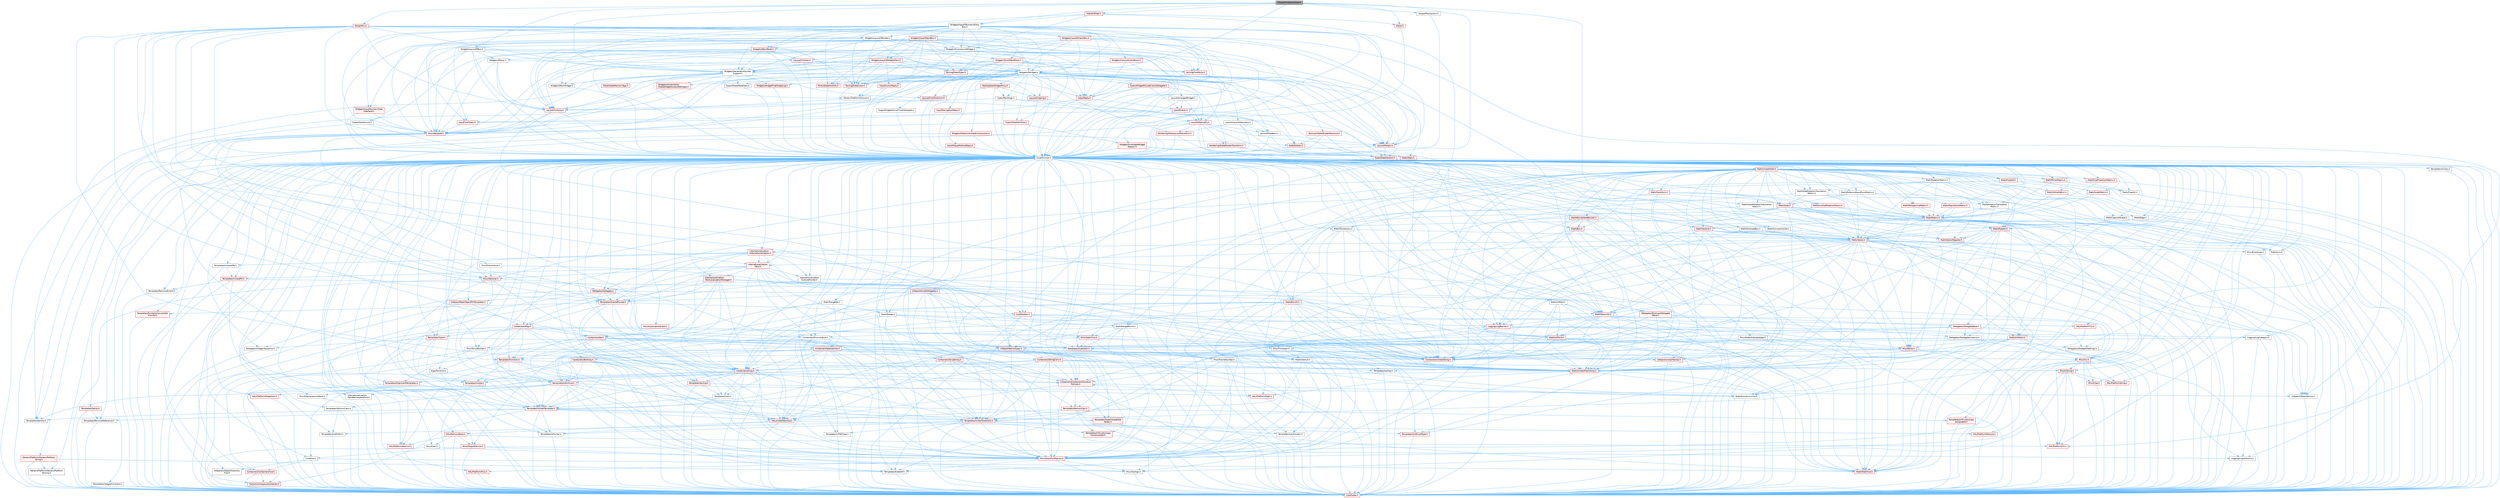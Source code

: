 digraph "SGraphPinVectorSlider.h"
{
 // INTERACTIVE_SVG=YES
 // LATEX_PDF_SIZE
  bgcolor="transparent";
  edge [fontname=Helvetica,fontsize=10,labelfontname=Helvetica,labelfontsize=10];
  node [fontname=Helvetica,fontsize=10,shape=box,height=0.2,width=0.4];
  Node1 [id="Node000001",label="SGraphPinVectorSlider.h",height=0.2,width=0.4,color="gray40", fillcolor="grey60", style="filled", fontcolor="black",tooltip=" "];
  Node1 -> Node2 [id="edge1_Node000001_Node000002",color="steelblue1",style="solid",tooltip=" "];
  Node2 [id="Node000002",label="CoreMinimal.h",height=0.2,width=0.4,color="grey40", fillcolor="white", style="filled",URL="$d7/d67/CoreMinimal_8h.html",tooltip=" "];
  Node2 -> Node3 [id="edge2_Node000002_Node000003",color="steelblue1",style="solid",tooltip=" "];
  Node3 [id="Node000003",label="CoreTypes.h",height=0.2,width=0.4,color="red", fillcolor="#FFF0F0", style="filled",URL="$dc/dec/CoreTypes_8h.html",tooltip=" "];
  Node2 -> Node17 [id="edge3_Node000002_Node000017",color="steelblue1",style="solid",tooltip=" "];
  Node17 [id="Node000017",label="CoreFwd.h",height=0.2,width=0.4,color="grey40", fillcolor="white", style="filled",URL="$d1/d1e/CoreFwd_8h.html",tooltip=" "];
  Node17 -> Node3 [id="edge4_Node000017_Node000003",color="steelblue1",style="solid",tooltip=" "];
  Node17 -> Node18 [id="edge5_Node000017_Node000018",color="steelblue1",style="solid",tooltip=" "];
  Node18 [id="Node000018",label="Containers/ContainersFwd.h",height=0.2,width=0.4,color="red", fillcolor="#FFF0F0", style="filled",URL="$d4/d0a/ContainersFwd_8h.html",tooltip=" "];
  Node18 -> Node3 [id="edge6_Node000018_Node000003",color="steelblue1",style="solid",tooltip=" "];
  Node18 -> Node19 [id="edge7_Node000018_Node000019",color="steelblue1",style="solid",tooltip=" "];
  Node19 [id="Node000019",label="Traits/IsContiguousContainer.h",height=0.2,width=0.4,color="red", fillcolor="#FFF0F0", style="filled",URL="$d5/d3c/IsContiguousContainer_8h.html",tooltip=" "];
  Node19 -> Node3 [id="edge8_Node000019_Node000003",color="steelblue1",style="solid",tooltip=" "];
  Node17 -> Node22 [id="edge9_Node000017_Node000022",color="steelblue1",style="solid",tooltip=" "];
  Node22 [id="Node000022",label="Math/MathFwd.h",height=0.2,width=0.4,color="red", fillcolor="#FFF0F0", style="filled",URL="$d2/d10/MathFwd_8h.html",tooltip=" "];
  Node17 -> Node23 [id="edge10_Node000017_Node000023",color="steelblue1",style="solid",tooltip=" "];
  Node23 [id="Node000023",label="UObject/UObjectHierarchy\lFwd.h",height=0.2,width=0.4,color="grey40", fillcolor="white", style="filled",URL="$d3/d13/UObjectHierarchyFwd_8h.html",tooltip=" "];
  Node2 -> Node23 [id="edge11_Node000002_Node000023",color="steelblue1",style="solid",tooltip=" "];
  Node2 -> Node18 [id="edge12_Node000002_Node000018",color="steelblue1",style="solid",tooltip=" "];
  Node2 -> Node24 [id="edge13_Node000002_Node000024",color="steelblue1",style="solid",tooltip=" "];
  Node24 [id="Node000024",label="Misc/VarArgs.h",height=0.2,width=0.4,color="grey40", fillcolor="white", style="filled",URL="$d5/d6f/VarArgs_8h.html",tooltip=" "];
  Node24 -> Node3 [id="edge14_Node000024_Node000003",color="steelblue1",style="solid",tooltip=" "];
  Node2 -> Node25 [id="edge15_Node000002_Node000025",color="steelblue1",style="solid",tooltip=" "];
  Node25 [id="Node000025",label="Logging/LogVerbosity.h",height=0.2,width=0.4,color="grey40", fillcolor="white", style="filled",URL="$d2/d8f/LogVerbosity_8h.html",tooltip=" "];
  Node25 -> Node3 [id="edge16_Node000025_Node000003",color="steelblue1",style="solid",tooltip=" "];
  Node2 -> Node26 [id="edge17_Node000002_Node000026",color="steelblue1",style="solid",tooltip=" "];
  Node26 [id="Node000026",label="Misc/OutputDevice.h",height=0.2,width=0.4,color="red", fillcolor="#FFF0F0", style="filled",URL="$d7/d32/OutputDevice_8h.html",tooltip=" "];
  Node26 -> Node17 [id="edge18_Node000026_Node000017",color="steelblue1",style="solid",tooltip=" "];
  Node26 -> Node3 [id="edge19_Node000026_Node000003",color="steelblue1",style="solid",tooltip=" "];
  Node26 -> Node25 [id="edge20_Node000026_Node000025",color="steelblue1",style="solid",tooltip=" "];
  Node26 -> Node24 [id="edge21_Node000026_Node000024",color="steelblue1",style="solid",tooltip=" "];
  Node2 -> Node32 [id="edge22_Node000002_Node000032",color="steelblue1",style="solid",tooltip=" "];
  Node32 [id="Node000032",label="HAL/PlatformCrt.h",height=0.2,width=0.4,color="red", fillcolor="#FFF0F0", style="filled",URL="$d8/d75/PlatformCrt_8h.html",tooltip=" "];
  Node2 -> Node42 [id="edge23_Node000002_Node000042",color="steelblue1",style="solid",tooltip=" "];
  Node42 [id="Node000042",label="HAL/PlatformMisc.h",height=0.2,width=0.4,color="red", fillcolor="#FFF0F0", style="filled",URL="$d0/df5/PlatformMisc_8h.html",tooltip=" "];
  Node42 -> Node3 [id="edge24_Node000042_Node000003",color="steelblue1",style="solid",tooltip=" "];
  Node2 -> Node61 [id="edge25_Node000002_Node000061",color="steelblue1",style="solid",tooltip=" "];
  Node61 [id="Node000061",label="Misc/AssertionMacros.h",height=0.2,width=0.4,color="red", fillcolor="#FFF0F0", style="filled",URL="$d0/dfa/AssertionMacros_8h.html",tooltip=" "];
  Node61 -> Node3 [id="edge26_Node000061_Node000003",color="steelblue1",style="solid",tooltip=" "];
  Node61 -> Node42 [id="edge27_Node000061_Node000042",color="steelblue1",style="solid",tooltip=" "];
  Node61 -> Node62 [id="edge28_Node000061_Node000062",color="steelblue1",style="solid",tooltip=" "];
  Node62 [id="Node000062",label="Templates/EnableIf.h",height=0.2,width=0.4,color="grey40", fillcolor="white", style="filled",URL="$d7/d60/EnableIf_8h.html",tooltip=" "];
  Node62 -> Node3 [id="edge29_Node000062_Node000003",color="steelblue1",style="solid",tooltip=" "];
  Node61 -> Node24 [id="edge30_Node000061_Node000024",color="steelblue1",style="solid",tooltip=" "];
  Node2 -> Node70 [id="edge31_Node000002_Node000070",color="steelblue1",style="solid",tooltip=" "];
  Node70 [id="Node000070",label="Templates/IsPointer.h",height=0.2,width=0.4,color="grey40", fillcolor="white", style="filled",URL="$d7/d05/IsPointer_8h.html",tooltip=" "];
  Node70 -> Node3 [id="edge32_Node000070_Node000003",color="steelblue1",style="solid",tooltip=" "];
  Node2 -> Node71 [id="edge33_Node000002_Node000071",color="steelblue1",style="solid",tooltip=" "];
  Node71 [id="Node000071",label="HAL/PlatformMemory.h",height=0.2,width=0.4,color="red", fillcolor="#FFF0F0", style="filled",URL="$de/d68/PlatformMemory_8h.html",tooltip=" "];
  Node71 -> Node3 [id="edge34_Node000071_Node000003",color="steelblue1",style="solid",tooltip=" "];
  Node2 -> Node54 [id="edge35_Node000002_Node000054",color="steelblue1",style="solid",tooltip=" "];
  Node54 [id="Node000054",label="HAL/PlatformAtomics.h",height=0.2,width=0.4,color="red", fillcolor="#FFF0F0", style="filled",URL="$d3/d36/PlatformAtomics_8h.html",tooltip=" "];
  Node54 -> Node3 [id="edge36_Node000054_Node000003",color="steelblue1",style="solid",tooltip=" "];
  Node2 -> Node76 [id="edge37_Node000002_Node000076",color="steelblue1",style="solid",tooltip=" "];
  Node76 [id="Node000076",label="Misc/Exec.h",height=0.2,width=0.4,color="grey40", fillcolor="white", style="filled",URL="$de/ddb/Exec_8h.html",tooltip=" "];
  Node76 -> Node3 [id="edge38_Node000076_Node000003",color="steelblue1",style="solid",tooltip=" "];
  Node76 -> Node61 [id="edge39_Node000076_Node000061",color="steelblue1",style="solid",tooltip=" "];
  Node2 -> Node77 [id="edge40_Node000002_Node000077",color="steelblue1",style="solid",tooltip=" "];
  Node77 [id="Node000077",label="HAL/MemoryBase.h",height=0.2,width=0.4,color="red", fillcolor="#FFF0F0", style="filled",URL="$d6/d9f/MemoryBase_8h.html",tooltip=" "];
  Node77 -> Node3 [id="edge41_Node000077_Node000003",color="steelblue1",style="solid",tooltip=" "];
  Node77 -> Node54 [id="edge42_Node000077_Node000054",color="steelblue1",style="solid",tooltip=" "];
  Node77 -> Node32 [id="edge43_Node000077_Node000032",color="steelblue1",style="solid",tooltip=" "];
  Node77 -> Node76 [id="edge44_Node000077_Node000076",color="steelblue1",style="solid",tooltip=" "];
  Node77 -> Node26 [id="edge45_Node000077_Node000026",color="steelblue1",style="solid",tooltip=" "];
  Node2 -> Node87 [id="edge46_Node000002_Node000087",color="steelblue1",style="solid",tooltip=" "];
  Node87 [id="Node000087",label="HAL/UnrealMemory.h",height=0.2,width=0.4,color="red", fillcolor="#FFF0F0", style="filled",URL="$d9/d96/UnrealMemory_8h.html",tooltip=" "];
  Node87 -> Node3 [id="edge47_Node000087_Node000003",color="steelblue1",style="solid",tooltip=" "];
  Node87 -> Node77 [id="edge48_Node000087_Node000077",color="steelblue1",style="solid",tooltip=" "];
  Node87 -> Node71 [id="edge49_Node000087_Node000071",color="steelblue1",style="solid",tooltip=" "];
  Node87 -> Node70 [id="edge50_Node000087_Node000070",color="steelblue1",style="solid",tooltip=" "];
  Node2 -> Node89 [id="edge51_Node000002_Node000089",color="steelblue1",style="solid",tooltip=" "];
  Node89 [id="Node000089",label="Templates/IsArithmetic.h",height=0.2,width=0.4,color="grey40", fillcolor="white", style="filled",URL="$d2/d5d/IsArithmetic_8h.html",tooltip=" "];
  Node89 -> Node3 [id="edge52_Node000089_Node000003",color="steelblue1",style="solid",tooltip=" "];
  Node2 -> Node83 [id="edge53_Node000002_Node000083",color="steelblue1",style="solid",tooltip=" "];
  Node83 [id="Node000083",label="Templates/AndOrNot.h",height=0.2,width=0.4,color="grey40", fillcolor="white", style="filled",URL="$db/d0a/AndOrNot_8h.html",tooltip=" "];
  Node83 -> Node3 [id="edge54_Node000083_Node000003",color="steelblue1",style="solid",tooltip=" "];
  Node2 -> Node90 [id="edge55_Node000002_Node000090",color="steelblue1",style="solid",tooltip=" "];
  Node90 [id="Node000090",label="Templates/IsPODType.h",height=0.2,width=0.4,color="grey40", fillcolor="white", style="filled",URL="$d7/db1/IsPODType_8h.html",tooltip=" "];
  Node90 -> Node3 [id="edge56_Node000090_Node000003",color="steelblue1",style="solid",tooltip=" "];
  Node2 -> Node91 [id="edge57_Node000002_Node000091",color="steelblue1",style="solid",tooltip=" "];
  Node91 [id="Node000091",label="Templates/IsUECoreType.h",height=0.2,width=0.4,color="red", fillcolor="#FFF0F0", style="filled",URL="$d1/db8/IsUECoreType_8h.html",tooltip=" "];
  Node91 -> Node3 [id="edge58_Node000091_Node000003",color="steelblue1",style="solid",tooltip=" "];
  Node2 -> Node84 [id="edge59_Node000002_Node000084",color="steelblue1",style="solid",tooltip=" "];
  Node84 [id="Node000084",label="Templates/IsTriviallyCopy\lConstructible.h",height=0.2,width=0.4,color="red", fillcolor="#FFF0F0", style="filled",URL="$d3/d78/IsTriviallyCopyConstructible_8h.html",tooltip=" "];
  Node84 -> Node3 [id="edge60_Node000084_Node000003",color="steelblue1",style="solid",tooltip=" "];
  Node2 -> Node92 [id="edge61_Node000002_Node000092",color="steelblue1",style="solid",tooltip=" "];
  Node92 [id="Node000092",label="Templates/UnrealTypeTraits.h",height=0.2,width=0.4,color="red", fillcolor="#FFF0F0", style="filled",URL="$d2/d2d/UnrealTypeTraits_8h.html",tooltip=" "];
  Node92 -> Node3 [id="edge62_Node000092_Node000003",color="steelblue1",style="solid",tooltip=" "];
  Node92 -> Node70 [id="edge63_Node000092_Node000070",color="steelblue1",style="solid",tooltip=" "];
  Node92 -> Node61 [id="edge64_Node000092_Node000061",color="steelblue1",style="solid",tooltip=" "];
  Node92 -> Node83 [id="edge65_Node000092_Node000083",color="steelblue1",style="solid",tooltip=" "];
  Node92 -> Node62 [id="edge66_Node000092_Node000062",color="steelblue1",style="solid",tooltip=" "];
  Node92 -> Node89 [id="edge67_Node000092_Node000089",color="steelblue1",style="solid",tooltip=" "];
  Node92 -> Node90 [id="edge68_Node000092_Node000090",color="steelblue1",style="solid",tooltip=" "];
  Node92 -> Node91 [id="edge69_Node000092_Node000091",color="steelblue1",style="solid",tooltip=" "];
  Node92 -> Node84 [id="edge70_Node000092_Node000084",color="steelblue1",style="solid",tooltip=" "];
  Node2 -> Node62 [id="edge71_Node000002_Node000062",color="steelblue1",style="solid",tooltip=" "];
  Node2 -> Node94 [id="edge72_Node000002_Node000094",color="steelblue1",style="solid",tooltip=" "];
  Node94 [id="Node000094",label="Templates/RemoveReference.h",height=0.2,width=0.4,color="grey40", fillcolor="white", style="filled",URL="$da/dbe/RemoveReference_8h.html",tooltip=" "];
  Node94 -> Node3 [id="edge73_Node000094_Node000003",color="steelblue1",style="solid",tooltip=" "];
  Node2 -> Node95 [id="edge74_Node000002_Node000095",color="steelblue1",style="solid",tooltip=" "];
  Node95 [id="Node000095",label="Templates/IntegralConstant.h",height=0.2,width=0.4,color="grey40", fillcolor="white", style="filled",URL="$db/d1b/IntegralConstant_8h.html",tooltip=" "];
  Node95 -> Node3 [id="edge75_Node000095_Node000003",color="steelblue1",style="solid",tooltip=" "];
  Node2 -> Node96 [id="edge76_Node000002_Node000096",color="steelblue1",style="solid",tooltip=" "];
  Node96 [id="Node000096",label="Templates/IsClass.h",height=0.2,width=0.4,color="grey40", fillcolor="white", style="filled",URL="$db/dcb/IsClass_8h.html",tooltip=" "];
  Node96 -> Node3 [id="edge77_Node000096_Node000003",color="steelblue1",style="solid",tooltip=" "];
  Node2 -> Node97 [id="edge78_Node000002_Node000097",color="steelblue1",style="solid",tooltip=" "];
  Node97 [id="Node000097",label="Templates/TypeCompatible\lBytes.h",height=0.2,width=0.4,color="red", fillcolor="#FFF0F0", style="filled",URL="$df/d0a/TypeCompatibleBytes_8h.html",tooltip=" "];
  Node97 -> Node3 [id="edge79_Node000097_Node000003",color="steelblue1",style="solid",tooltip=" "];
  Node2 -> Node19 [id="edge80_Node000002_Node000019",color="steelblue1",style="solid",tooltip=" "];
  Node2 -> Node98 [id="edge81_Node000002_Node000098",color="steelblue1",style="solid",tooltip=" "];
  Node98 [id="Node000098",label="Templates/UnrealTemplate.h",height=0.2,width=0.4,color="red", fillcolor="#FFF0F0", style="filled",URL="$d4/d24/UnrealTemplate_8h.html",tooltip=" "];
  Node98 -> Node3 [id="edge82_Node000098_Node000003",color="steelblue1",style="solid",tooltip=" "];
  Node98 -> Node70 [id="edge83_Node000098_Node000070",color="steelblue1",style="solid",tooltip=" "];
  Node98 -> Node87 [id="edge84_Node000098_Node000087",color="steelblue1",style="solid",tooltip=" "];
  Node98 -> Node92 [id="edge85_Node000098_Node000092",color="steelblue1",style="solid",tooltip=" "];
  Node98 -> Node94 [id="edge86_Node000098_Node000094",color="steelblue1",style="solid",tooltip=" "];
  Node98 -> Node97 [id="edge87_Node000098_Node000097",color="steelblue1",style="solid",tooltip=" "];
  Node98 -> Node65 [id="edge88_Node000098_Node000065",color="steelblue1",style="solid",tooltip=" "];
  Node65 [id="Node000065",label="Templates/Identity.h",height=0.2,width=0.4,color="grey40", fillcolor="white", style="filled",URL="$d0/dd5/Identity_8h.html",tooltip=" "];
  Node98 -> Node19 [id="edge89_Node000098_Node000019",color="steelblue1",style="solid",tooltip=" "];
  Node2 -> Node47 [id="edge90_Node000002_Node000047",color="steelblue1",style="solid",tooltip=" "];
  Node47 [id="Node000047",label="Math/NumericLimits.h",height=0.2,width=0.4,color="grey40", fillcolor="white", style="filled",URL="$df/d1b/NumericLimits_8h.html",tooltip=" "];
  Node47 -> Node3 [id="edge91_Node000047_Node000003",color="steelblue1",style="solid",tooltip=" "];
  Node2 -> Node102 [id="edge92_Node000002_Node000102",color="steelblue1",style="solid",tooltip=" "];
  Node102 [id="Node000102",label="HAL/PlatformMath.h",height=0.2,width=0.4,color="red", fillcolor="#FFF0F0", style="filled",URL="$dc/d53/PlatformMath_8h.html",tooltip=" "];
  Node102 -> Node3 [id="edge93_Node000102_Node000003",color="steelblue1",style="solid",tooltip=" "];
  Node2 -> Node85 [id="edge94_Node000002_Node000085",color="steelblue1",style="solid",tooltip=" "];
  Node85 [id="Node000085",label="Templates/IsTriviallyCopy\lAssignable.h",height=0.2,width=0.4,color="red", fillcolor="#FFF0F0", style="filled",URL="$d2/df2/IsTriviallyCopyAssignable_8h.html",tooltip=" "];
  Node85 -> Node3 [id="edge95_Node000085_Node000003",color="steelblue1",style="solid",tooltip=" "];
  Node2 -> Node110 [id="edge96_Node000002_Node000110",color="steelblue1",style="solid",tooltip=" "];
  Node110 [id="Node000110",label="Templates/MemoryOps.h",height=0.2,width=0.4,color="red", fillcolor="#FFF0F0", style="filled",URL="$db/dea/MemoryOps_8h.html",tooltip=" "];
  Node110 -> Node3 [id="edge97_Node000110_Node000003",color="steelblue1",style="solid",tooltip=" "];
  Node110 -> Node87 [id="edge98_Node000110_Node000087",color="steelblue1",style="solid",tooltip=" "];
  Node110 -> Node85 [id="edge99_Node000110_Node000085",color="steelblue1",style="solid",tooltip=" "];
  Node110 -> Node84 [id="edge100_Node000110_Node000084",color="steelblue1",style="solid",tooltip=" "];
  Node110 -> Node92 [id="edge101_Node000110_Node000092",color="steelblue1",style="solid",tooltip=" "];
  Node2 -> Node111 [id="edge102_Node000002_Node000111",color="steelblue1",style="solid",tooltip=" "];
  Node111 [id="Node000111",label="Containers/ContainerAllocation\lPolicies.h",height=0.2,width=0.4,color="red", fillcolor="#FFF0F0", style="filled",URL="$d7/dff/ContainerAllocationPolicies_8h.html",tooltip=" "];
  Node111 -> Node3 [id="edge103_Node000111_Node000003",color="steelblue1",style="solid",tooltip=" "];
  Node111 -> Node111 [id="edge104_Node000111_Node000111",color="steelblue1",style="solid",tooltip=" "];
  Node111 -> Node102 [id="edge105_Node000111_Node000102",color="steelblue1",style="solid",tooltip=" "];
  Node111 -> Node87 [id="edge106_Node000111_Node000087",color="steelblue1",style="solid",tooltip=" "];
  Node111 -> Node47 [id="edge107_Node000111_Node000047",color="steelblue1",style="solid",tooltip=" "];
  Node111 -> Node61 [id="edge108_Node000111_Node000061",color="steelblue1",style="solid",tooltip=" "];
  Node111 -> Node110 [id="edge109_Node000111_Node000110",color="steelblue1",style="solid",tooltip=" "];
  Node111 -> Node97 [id="edge110_Node000111_Node000097",color="steelblue1",style="solid",tooltip=" "];
  Node2 -> Node114 [id="edge111_Node000002_Node000114",color="steelblue1",style="solid",tooltip=" "];
  Node114 [id="Node000114",label="Templates/IsEnumClass.h",height=0.2,width=0.4,color="grey40", fillcolor="white", style="filled",URL="$d7/d15/IsEnumClass_8h.html",tooltip=" "];
  Node114 -> Node3 [id="edge112_Node000114_Node000003",color="steelblue1",style="solid",tooltip=" "];
  Node114 -> Node83 [id="edge113_Node000114_Node000083",color="steelblue1",style="solid",tooltip=" "];
  Node2 -> Node115 [id="edge114_Node000002_Node000115",color="steelblue1",style="solid",tooltip=" "];
  Node115 [id="Node000115",label="HAL/PlatformProperties.h",height=0.2,width=0.4,color="red", fillcolor="#FFF0F0", style="filled",URL="$d9/db0/PlatformProperties_8h.html",tooltip=" "];
  Node115 -> Node3 [id="edge115_Node000115_Node000003",color="steelblue1",style="solid",tooltip=" "];
  Node2 -> Node118 [id="edge116_Node000002_Node000118",color="steelblue1",style="solid",tooltip=" "];
  Node118 [id="Node000118",label="Misc/EngineVersionBase.h",height=0.2,width=0.4,color="grey40", fillcolor="white", style="filled",URL="$d5/d2b/EngineVersionBase_8h.html",tooltip=" "];
  Node118 -> Node3 [id="edge117_Node000118_Node000003",color="steelblue1",style="solid",tooltip=" "];
  Node2 -> Node119 [id="edge118_Node000002_Node000119",color="steelblue1",style="solid",tooltip=" "];
  Node119 [id="Node000119",label="Internationalization\l/TextNamespaceFwd.h",height=0.2,width=0.4,color="grey40", fillcolor="white", style="filled",URL="$d8/d97/TextNamespaceFwd_8h.html",tooltip=" "];
  Node119 -> Node3 [id="edge119_Node000119_Node000003",color="steelblue1",style="solid",tooltip=" "];
  Node2 -> Node120 [id="edge120_Node000002_Node000120",color="steelblue1",style="solid",tooltip=" "];
  Node120 [id="Node000120",label="Serialization/Archive.h",height=0.2,width=0.4,color="red", fillcolor="#FFF0F0", style="filled",URL="$d7/d3b/Archive_8h.html",tooltip=" "];
  Node120 -> Node17 [id="edge121_Node000120_Node000017",color="steelblue1",style="solid",tooltip=" "];
  Node120 -> Node3 [id="edge122_Node000120_Node000003",color="steelblue1",style="solid",tooltip=" "];
  Node120 -> Node115 [id="edge123_Node000120_Node000115",color="steelblue1",style="solid",tooltip=" "];
  Node120 -> Node119 [id="edge124_Node000120_Node000119",color="steelblue1",style="solid",tooltip=" "];
  Node120 -> Node22 [id="edge125_Node000120_Node000022",color="steelblue1",style="solid",tooltip=" "];
  Node120 -> Node61 [id="edge126_Node000120_Node000061",color="steelblue1",style="solid",tooltip=" "];
  Node120 -> Node118 [id="edge127_Node000120_Node000118",color="steelblue1",style="solid",tooltip=" "];
  Node120 -> Node24 [id="edge128_Node000120_Node000024",color="steelblue1",style="solid",tooltip=" "];
  Node120 -> Node62 [id="edge129_Node000120_Node000062",color="steelblue1",style="solid",tooltip=" "];
  Node120 -> Node114 [id="edge130_Node000120_Node000114",color="steelblue1",style="solid",tooltip=" "];
  Node120 -> Node98 [id="edge131_Node000120_Node000098",color="steelblue1",style="solid",tooltip=" "];
  Node120 -> Node123 [id="edge132_Node000120_Node000123",color="steelblue1",style="solid",tooltip=" "];
  Node123 [id="Node000123",label="UObject/ObjectVersion.h",height=0.2,width=0.4,color="grey40", fillcolor="white", style="filled",URL="$da/d63/ObjectVersion_8h.html",tooltip=" "];
  Node123 -> Node3 [id="edge133_Node000123_Node000003",color="steelblue1",style="solid",tooltip=" "];
  Node2 -> Node124 [id="edge134_Node000002_Node000124",color="steelblue1",style="solid",tooltip=" "];
  Node124 [id="Node000124",label="Templates/Less.h",height=0.2,width=0.4,color="grey40", fillcolor="white", style="filled",URL="$de/dc8/Less_8h.html",tooltip=" "];
  Node124 -> Node3 [id="edge135_Node000124_Node000003",color="steelblue1",style="solid",tooltip=" "];
  Node124 -> Node98 [id="edge136_Node000124_Node000098",color="steelblue1",style="solid",tooltip=" "];
  Node2 -> Node125 [id="edge137_Node000002_Node000125",color="steelblue1",style="solid",tooltip=" "];
  Node125 [id="Node000125",label="Templates/Sorting.h",height=0.2,width=0.4,color="red", fillcolor="#FFF0F0", style="filled",URL="$d3/d9e/Sorting_8h.html",tooltip=" "];
  Node125 -> Node3 [id="edge138_Node000125_Node000003",color="steelblue1",style="solid",tooltip=" "];
  Node125 -> Node102 [id="edge139_Node000125_Node000102",color="steelblue1",style="solid",tooltip=" "];
  Node125 -> Node124 [id="edge140_Node000125_Node000124",color="steelblue1",style="solid",tooltip=" "];
  Node2 -> Node136 [id="edge141_Node000002_Node000136",color="steelblue1",style="solid",tooltip=" "];
  Node136 [id="Node000136",label="Misc/Char.h",height=0.2,width=0.4,color="red", fillcolor="#FFF0F0", style="filled",URL="$d0/d58/Char_8h.html",tooltip=" "];
  Node136 -> Node3 [id="edge142_Node000136_Node000003",color="steelblue1",style="solid",tooltip=" "];
  Node2 -> Node139 [id="edge143_Node000002_Node000139",color="steelblue1",style="solid",tooltip=" "];
  Node139 [id="Node000139",label="GenericPlatform/GenericPlatform\lStricmp.h",height=0.2,width=0.4,color="grey40", fillcolor="white", style="filled",URL="$d2/d86/GenericPlatformStricmp_8h.html",tooltip=" "];
  Node139 -> Node3 [id="edge144_Node000139_Node000003",color="steelblue1",style="solid",tooltip=" "];
  Node2 -> Node140 [id="edge145_Node000002_Node000140",color="steelblue1",style="solid",tooltip=" "];
  Node140 [id="Node000140",label="GenericPlatform/GenericPlatform\lString.h",height=0.2,width=0.4,color="red", fillcolor="#FFF0F0", style="filled",URL="$dd/d20/GenericPlatformString_8h.html",tooltip=" "];
  Node140 -> Node3 [id="edge146_Node000140_Node000003",color="steelblue1",style="solid",tooltip=" "];
  Node140 -> Node139 [id="edge147_Node000140_Node000139",color="steelblue1",style="solid",tooltip=" "];
  Node140 -> Node62 [id="edge148_Node000140_Node000062",color="steelblue1",style="solid",tooltip=" "];
  Node2 -> Node73 [id="edge149_Node000002_Node000073",color="steelblue1",style="solid",tooltip=" "];
  Node73 [id="Node000073",label="HAL/PlatformString.h",height=0.2,width=0.4,color="red", fillcolor="#FFF0F0", style="filled",URL="$db/db5/PlatformString_8h.html",tooltip=" "];
  Node73 -> Node3 [id="edge150_Node000073_Node000003",color="steelblue1",style="solid",tooltip=" "];
  Node2 -> Node143 [id="edge151_Node000002_Node000143",color="steelblue1",style="solid",tooltip=" "];
  Node143 [id="Node000143",label="Misc/CString.h",height=0.2,width=0.4,color="red", fillcolor="#FFF0F0", style="filled",URL="$d2/d49/CString_8h.html",tooltip=" "];
  Node143 -> Node3 [id="edge152_Node000143_Node000003",color="steelblue1",style="solid",tooltip=" "];
  Node143 -> Node32 [id="edge153_Node000143_Node000032",color="steelblue1",style="solid",tooltip=" "];
  Node143 -> Node73 [id="edge154_Node000143_Node000073",color="steelblue1",style="solid",tooltip=" "];
  Node143 -> Node61 [id="edge155_Node000143_Node000061",color="steelblue1",style="solid",tooltip=" "];
  Node143 -> Node136 [id="edge156_Node000143_Node000136",color="steelblue1",style="solid",tooltip=" "];
  Node143 -> Node24 [id="edge157_Node000143_Node000024",color="steelblue1",style="solid",tooltip=" "];
  Node2 -> Node144 [id="edge158_Node000002_Node000144",color="steelblue1",style="solid",tooltip=" "];
  Node144 [id="Node000144",label="Misc/Crc.h",height=0.2,width=0.4,color="red", fillcolor="#FFF0F0", style="filled",URL="$d4/dd2/Crc_8h.html",tooltip=" "];
  Node144 -> Node3 [id="edge159_Node000144_Node000003",color="steelblue1",style="solid",tooltip=" "];
  Node144 -> Node73 [id="edge160_Node000144_Node000073",color="steelblue1",style="solid",tooltip=" "];
  Node144 -> Node61 [id="edge161_Node000144_Node000061",color="steelblue1",style="solid",tooltip=" "];
  Node144 -> Node143 [id="edge162_Node000144_Node000143",color="steelblue1",style="solid",tooltip=" "];
  Node144 -> Node136 [id="edge163_Node000144_Node000136",color="steelblue1",style="solid",tooltip=" "];
  Node144 -> Node92 [id="edge164_Node000144_Node000092",color="steelblue1",style="solid",tooltip=" "];
  Node2 -> Node135 [id="edge165_Node000002_Node000135",color="steelblue1",style="solid",tooltip=" "];
  Node135 [id="Node000135",label="Math/UnrealMathUtility.h",height=0.2,width=0.4,color="red", fillcolor="#FFF0F0", style="filled",URL="$db/db8/UnrealMathUtility_8h.html",tooltip=" "];
  Node135 -> Node3 [id="edge166_Node000135_Node000003",color="steelblue1",style="solid",tooltip=" "];
  Node135 -> Node61 [id="edge167_Node000135_Node000061",color="steelblue1",style="solid",tooltip=" "];
  Node135 -> Node102 [id="edge168_Node000135_Node000102",color="steelblue1",style="solid",tooltip=" "];
  Node135 -> Node22 [id="edge169_Node000135_Node000022",color="steelblue1",style="solid",tooltip=" "];
  Node135 -> Node65 [id="edge170_Node000135_Node000065",color="steelblue1",style="solid",tooltip=" "];
  Node2 -> Node145 [id="edge171_Node000002_Node000145",color="steelblue1",style="solid",tooltip=" "];
  Node145 [id="Node000145",label="Containers/UnrealString.h",height=0.2,width=0.4,color="red", fillcolor="#FFF0F0", style="filled",URL="$d5/dba/UnrealString_8h.html",tooltip=" "];
  Node2 -> Node149 [id="edge172_Node000002_Node000149",color="steelblue1",style="solid",tooltip=" "];
  Node149 [id="Node000149",label="Containers/Array.h",height=0.2,width=0.4,color="red", fillcolor="#FFF0F0", style="filled",URL="$df/dd0/Array_8h.html",tooltip=" "];
  Node149 -> Node3 [id="edge173_Node000149_Node000003",color="steelblue1",style="solid",tooltip=" "];
  Node149 -> Node61 [id="edge174_Node000149_Node000061",color="steelblue1",style="solid",tooltip=" "];
  Node149 -> Node87 [id="edge175_Node000149_Node000087",color="steelblue1",style="solid",tooltip=" "];
  Node149 -> Node92 [id="edge176_Node000149_Node000092",color="steelblue1",style="solid",tooltip=" "];
  Node149 -> Node98 [id="edge177_Node000149_Node000098",color="steelblue1",style="solid",tooltip=" "];
  Node149 -> Node111 [id="edge178_Node000149_Node000111",color="steelblue1",style="solid",tooltip=" "];
  Node149 -> Node120 [id="edge179_Node000149_Node000120",color="steelblue1",style="solid",tooltip=" "];
  Node149 -> Node128 [id="edge180_Node000149_Node000128",color="steelblue1",style="solid",tooltip=" "];
  Node128 [id="Node000128",label="Templates/Invoke.h",height=0.2,width=0.4,color="red", fillcolor="#FFF0F0", style="filled",URL="$d7/deb/Invoke_8h.html",tooltip=" "];
  Node128 -> Node3 [id="edge181_Node000128_Node000003",color="steelblue1",style="solid",tooltip=" "];
  Node128 -> Node98 [id="edge182_Node000128_Node000098",color="steelblue1",style="solid",tooltip=" "];
  Node149 -> Node124 [id="edge183_Node000149_Node000124",color="steelblue1",style="solid",tooltip=" "];
  Node149 -> Node125 [id="edge184_Node000149_Node000125",color="steelblue1",style="solid",tooltip=" "];
  Node149 -> Node172 [id="edge185_Node000149_Node000172",color="steelblue1",style="solid",tooltip=" "];
  Node172 [id="Node000172",label="Templates/AlignmentTemplates.h",height=0.2,width=0.4,color="red", fillcolor="#FFF0F0", style="filled",URL="$dd/d32/AlignmentTemplates_8h.html",tooltip=" "];
  Node172 -> Node3 [id="edge186_Node000172_Node000003",color="steelblue1",style="solid",tooltip=" "];
  Node172 -> Node70 [id="edge187_Node000172_Node000070",color="steelblue1",style="solid",tooltip=" "];
  Node2 -> Node173 [id="edge188_Node000002_Node000173",color="steelblue1",style="solid",tooltip=" "];
  Node173 [id="Node000173",label="Misc/FrameNumber.h",height=0.2,width=0.4,color="grey40", fillcolor="white", style="filled",URL="$dd/dbd/FrameNumber_8h.html",tooltip=" "];
  Node173 -> Node3 [id="edge189_Node000173_Node000003",color="steelblue1",style="solid",tooltip=" "];
  Node173 -> Node47 [id="edge190_Node000173_Node000047",color="steelblue1",style="solid",tooltip=" "];
  Node173 -> Node135 [id="edge191_Node000173_Node000135",color="steelblue1",style="solid",tooltip=" "];
  Node173 -> Node62 [id="edge192_Node000173_Node000062",color="steelblue1",style="solid",tooltip=" "];
  Node173 -> Node92 [id="edge193_Node000173_Node000092",color="steelblue1",style="solid",tooltip=" "];
  Node2 -> Node174 [id="edge194_Node000002_Node000174",color="steelblue1",style="solid",tooltip=" "];
  Node174 [id="Node000174",label="Misc/Timespan.h",height=0.2,width=0.4,color="grey40", fillcolor="white", style="filled",URL="$da/dd9/Timespan_8h.html",tooltip=" "];
  Node174 -> Node3 [id="edge195_Node000174_Node000003",color="steelblue1",style="solid",tooltip=" "];
  Node174 -> Node175 [id="edge196_Node000174_Node000175",color="steelblue1",style="solid",tooltip=" "];
  Node175 [id="Node000175",label="Math/Interval.h",height=0.2,width=0.4,color="grey40", fillcolor="white", style="filled",URL="$d1/d55/Interval_8h.html",tooltip=" "];
  Node175 -> Node3 [id="edge197_Node000175_Node000003",color="steelblue1",style="solid",tooltip=" "];
  Node175 -> Node89 [id="edge198_Node000175_Node000089",color="steelblue1",style="solid",tooltip=" "];
  Node175 -> Node92 [id="edge199_Node000175_Node000092",color="steelblue1",style="solid",tooltip=" "];
  Node175 -> Node47 [id="edge200_Node000175_Node000047",color="steelblue1",style="solid",tooltip=" "];
  Node175 -> Node135 [id="edge201_Node000175_Node000135",color="steelblue1",style="solid",tooltip=" "];
  Node174 -> Node135 [id="edge202_Node000174_Node000135",color="steelblue1",style="solid",tooltip=" "];
  Node174 -> Node61 [id="edge203_Node000174_Node000061",color="steelblue1",style="solid",tooltip=" "];
  Node2 -> Node176 [id="edge204_Node000002_Node000176",color="steelblue1",style="solid",tooltip=" "];
  Node176 [id="Node000176",label="Containers/StringConv.h",height=0.2,width=0.4,color="red", fillcolor="#FFF0F0", style="filled",URL="$d3/ddf/StringConv_8h.html",tooltip=" "];
  Node176 -> Node3 [id="edge205_Node000176_Node000003",color="steelblue1",style="solid",tooltip=" "];
  Node176 -> Node61 [id="edge206_Node000176_Node000061",color="steelblue1",style="solid",tooltip=" "];
  Node176 -> Node111 [id="edge207_Node000176_Node000111",color="steelblue1",style="solid",tooltip=" "];
  Node176 -> Node149 [id="edge208_Node000176_Node000149",color="steelblue1",style="solid",tooltip=" "];
  Node176 -> Node143 [id="edge209_Node000176_Node000143",color="steelblue1",style="solid",tooltip=" "];
  Node176 -> Node177 [id="edge210_Node000176_Node000177",color="steelblue1",style="solid",tooltip=" "];
  Node177 [id="Node000177",label="Templates/IsArray.h",height=0.2,width=0.4,color="grey40", fillcolor="white", style="filled",URL="$d8/d8d/IsArray_8h.html",tooltip=" "];
  Node177 -> Node3 [id="edge211_Node000177_Node000003",color="steelblue1",style="solid",tooltip=" "];
  Node176 -> Node98 [id="edge212_Node000176_Node000098",color="steelblue1",style="solid",tooltip=" "];
  Node176 -> Node92 [id="edge213_Node000176_Node000092",color="steelblue1",style="solid",tooltip=" "];
  Node176 -> Node19 [id="edge214_Node000176_Node000019",color="steelblue1",style="solid",tooltip=" "];
  Node2 -> Node178 [id="edge215_Node000002_Node000178",color="steelblue1",style="solid",tooltip=" "];
  Node178 [id="Node000178",label="UObject/UnrealNames.h",height=0.2,width=0.4,color="red", fillcolor="#FFF0F0", style="filled",URL="$d8/db1/UnrealNames_8h.html",tooltip=" "];
  Node178 -> Node3 [id="edge216_Node000178_Node000003",color="steelblue1",style="solid",tooltip=" "];
  Node2 -> Node180 [id="edge217_Node000002_Node000180",color="steelblue1",style="solid",tooltip=" "];
  Node180 [id="Node000180",label="UObject/NameTypes.h",height=0.2,width=0.4,color="red", fillcolor="#FFF0F0", style="filled",URL="$d6/d35/NameTypes_8h.html",tooltip=" "];
  Node180 -> Node3 [id="edge218_Node000180_Node000003",color="steelblue1",style="solid",tooltip=" "];
  Node180 -> Node61 [id="edge219_Node000180_Node000061",color="steelblue1",style="solid",tooltip=" "];
  Node180 -> Node87 [id="edge220_Node000180_Node000087",color="steelblue1",style="solid",tooltip=" "];
  Node180 -> Node92 [id="edge221_Node000180_Node000092",color="steelblue1",style="solid",tooltip=" "];
  Node180 -> Node98 [id="edge222_Node000180_Node000098",color="steelblue1",style="solid",tooltip=" "];
  Node180 -> Node145 [id="edge223_Node000180_Node000145",color="steelblue1",style="solid",tooltip=" "];
  Node180 -> Node176 [id="edge224_Node000180_Node000176",color="steelblue1",style="solid",tooltip=" "];
  Node180 -> Node178 [id="edge225_Node000180_Node000178",color="steelblue1",style="solid",tooltip=" "];
  Node2 -> Node188 [id="edge226_Node000002_Node000188",color="steelblue1",style="solid",tooltip=" "];
  Node188 [id="Node000188",label="Misc/Parse.h",height=0.2,width=0.4,color="red", fillcolor="#FFF0F0", style="filled",URL="$dc/d71/Parse_8h.html",tooltip=" "];
  Node188 -> Node145 [id="edge227_Node000188_Node000145",color="steelblue1",style="solid",tooltip=" "];
  Node188 -> Node3 [id="edge228_Node000188_Node000003",color="steelblue1",style="solid",tooltip=" "];
  Node188 -> Node32 [id="edge229_Node000188_Node000032",color="steelblue1",style="solid",tooltip=" "];
  Node188 -> Node189 [id="edge230_Node000188_Node000189",color="steelblue1",style="solid",tooltip=" "];
  Node189 [id="Node000189",label="Templates/Function.h",height=0.2,width=0.4,color="red", fillcolor="#FFF0F0", style="filled",URL="$df/df5/Function_8h.html",tooltip=" "];
  Node189 -> Node3 [id="edge231_Node000189_Node000003",color="steelblue1",style="solid",tooltip=" "];
  Node189 -> Node61 [id="edge232_Node000189_Node000061",color="steelblue1",style="solid",tooltip=" "];
  Node189 -> Node87 [id="edge233_Node000189_Node000087",color="steelblue1",style="solid",tooltip=" "];
  Node189 -> Node92 [id="edge234_Node000189_Node000092",color="steelblue1",style="solid",tooltip=" "];
  Node189 -> Node128 [id="edge235_Node000189_Node000128",color="steelblue1",style="solid",tooltip=" "];
  Node189 -> Node98 [id="edge236_Node000189_Node000098",color="steelblue1",style="solid",tooltip=" "];
  Node189 -> Node135 [id="edge237_Node000189_Node000135",color="steelblue1",style="solid",tooltip=" "];
  Node2 -> Node172 [id="edge238_Node000002_Node000172",color="steelblue1",style="solid",tooltip=" "];
  Node2 -> Node191 [id="edge239_Node000002_Node000191",color="steelblue1",style="solid",tooltip=" "];
  Node191 [id="Node000191",label="Misc/StructBuilder.h",height=0.2,width=0.4,color="grey40", fillcolor="white", style="filled",URL="$d9/db3/StructBuilder_8h.html",tooltip=" "];
  Node191 -> Node3 [id="edge240_Node000191_Node000003",color="steelblue1",style="solid",tooltip=" "];
  Node191 -> Node135 [id="edge241_Node000191_Node000135",color="steelblue1",style="solid",tooltip=" "];
  Node191 -> Node172 [id="edge242_Node000191_Node000172",color="steelblue1",style="solid",tooltip=" "];
  Node2 -> Node104 [id="edge243_Node000002_Node000104",color="steelblue1",style="solid",tooltip=" "];
  Node104 [id="Node000104",label="Templates/Decay.h",height=0.2,width=0.4,color="red", fillcolor="#FFF0F0", style="filled",URL="$dd/d0f/Decay_8h.html",tooltip=" "];
  Node104 -> Node3 [id="edge244_Node000104_Node000003",color="steelblue1",style="solid",tooltip=" "];
  Node104 -> Node94 [id="edge245_Node000104_Node000094",color="steelblue1",style="solid",tooltip=" "];
  Node2 -> Node192 [id="edge246_Node000002_Node000192",color="steelblue1",style="solid",tooltip=" "];
  Node192 [id="Node000192",label="Templates/PointerIsConvertible\lFromTo.h",height=0.2,width=0.4,color="red", fillcolor="#FFF0F0", style="filled",URL="$d6/d65/PointerIsConvertibleFromTo_8h.html",tooltip=" "];
  Node192 -> Node3 [id="edge247_Node000192_Node000003",color="steelblue1",style="solid",tooltip=" "];
  Node2 -> Node128 [id="edge248_Node000002_Node000128",color="steelblue1",style="solid",tooltip=" "];
  Node2 -> Node189 [id="edge249_Node000002_Node000189",color="steelblue1",style="solid",tooltip=" "];
  Node2 -> Node161 [id="edge250_Node000002_Node000161",color="steelblue1",style="solid",tooltip=" "];
  Node161 [id="Node000161",label="Templates/TypeHash.h",height=0.2,width=0.4,color="red", fillcolor="#FFF0F0", style="filled",URL="$d1/d62/TypeHash_8h.html",tooltip=" "];
  Node161 -> Node3 [id="edge251_Node000161_Node000003",color="steelblue1",style="solid",tooltip=" "];
  Node161 -> Node144 [id="edge252_Node000161_Node000144",color="steelblue1",style="solid",tooltip=" "];
  Node2 -> Node193 [id="edge253_Node000002_Node000193",color="steelblue1",style="solid",tooltip=" "];
  Node193 [id="Node000193",label="Containers/ScriptArray.h",height=0.2,width=0.4,color="red", fillcolor="#FFF0F0", style="filled",URL="$dc/daf/ScriptArray_8h.html",tooltip=" "];
  Node193 -> Node3 [id="edge254_Node000193_Node000003",color="steelblue1",style="solid",tooltip=" "];
  Node193 -> Node61 [id="edge255_Node000193_Node000061",color="steelblue1",style="solid",tooltip=" "];
  Node193 -> Node87 [id="edge256_Node000193_Node000087",color="steelblue1",style="solid",tooltip=" "];
  Node193 -> Node111 [id="edge257_Node000193_Node000111",color="steelblue1",style="solid",tooltip=" "];
  Node193 -> Node149 [id="edge258_Node000193_Node000149",color="steelblue1",style="solid",tooltip=" "];
  Node2 -> Node194 [id="edge259_Node000002_Node000194",color="steelblue1",style="solid",tooltip=" "];
  Node194 [id="Node000194",label="Containers/BitArray.h",height=0.2,width=0.4,color="red", fillcolor="#FFF0F0", style="filled",URL="$d1/de4/BitArray_8h.html",tooltip=" "];
  Node194 -> Node111 [id="edge260_Node000194_Node000111",color="steelblue1",style="solid",tooltip=" "];
  Node194 -> Node3 [id="edge261_Node000194_Node000003",color="steelblue1",style="solid",tooltip=" "];
  Node194 -> Node54 [id="edge262_Node000194_Node000054",color="steelblue1",style="solid",tooltip=" "];
  Node194 -> Node87 [id="edge263_Node000194_Node000087",color="steelblue1",style="solid",tooltip=" "];
  Node194 -> Node135 [id="edge264_Node000194_Node000135",color="steelblue1",style="solid",tooltip=" "];
  Node194 -> Node61 [id="edge265_Node000194_Node000061",color="steelblue1",style="solid",tooltip=" "];
  Node194 -> Node120 [id="edge266_Node000194_Node000120",color="steelblue1",style="solid",tooltip=" "];
  Node194 -> Node62 [id="edge267_Node000194_Node000062",color="steelblue1",style="solid",tooltip=" "];
  Node194 -> Node128 [id="edge268_Node000194_Node000128",color="steelblue1",style="solid",tooltip=" "];
  Node194 -> Node98 [id="edge269_Node000194_Node000098",color="steelblue1",style="solid",tooltip=" "];
  Node194 -> Node92 [id="edge270_Node000194_Node000092",color="steelblue1",style="solid",tooltip=" "];
  Node2 -> Node195 [id="edge271_Node000002_Node000195",color="steelblue1",style="solid",tooltip=" "];
  Node195 [id="Node000195",label="Containers/SparseArray.h",height=0.2,width=0.4,color="red", fillcolor="#FFF0F0", style="filled",URL="$d5/dbf/SparseArray_8h.html",tooltip=" "];
  Node195 -> Node3 [id="edge272_Node000195_Node000003",color="steelblue1",style="solid",tooltip=" "];
  Node195 -> Node61 [id="edge273_Node000195_Node000061",color="steelblue1",style="solid",tooltip=" "];
  Node195 -> Node87 [id="edge274_Node000195_Node000087",color="steelblue1",style="solid",tooltip=" "];
  Node195 -> Node92 [id="edge275_Node000195_Node000092",color="steelblue1",style="solid",tooltip=" "];
  Node195 -> Node98 [id="edge276_Node000195_Node000098",color="steelblue1",style="solid",tooltip=" "];
  Node195 -> Node111 [id="edge277_Node000195_Node000111",color="steelblue1",style="solid",tooltip=" "];
  Node195 -> Node124 [id="edge278_Node000195_Node000124",color="steelblue1",style="solid",tooltip=" "];
  Node195 -> Node149 [id="edge279_Node000195_Node000149",color="steelblue1",style="solid",tooltip=" "];
  Node195 -> Node135 [id="edge280_Node000195_Node000135",color="steelblue1",style="solid",tooltip=" "];
  Node195 -> Node193 [id="edge281_Node000195_Node000193",color="steelblue1",style="solid",tooltip=" "];
  Node195 -> Node194 [id="edge282_Node000195_Node000194",color="steelblue1",style="solid",tooltip=" "];
  Node195 -> Node145 [id="edge283_Node000195_Node000145",color="steelblue1",style="solid",tooltip=" "];
  Node2 -> Node211 [id="edge284_Node000002_Node000211",color="steelblue1",style="solid",tooltip=" "];
  Node211 [id="Node000211",label="Containers/Set.h",height=0.2,width=0.4,color="red", fillcolor="#FFF0F0", style="filled",URL="$d4/d45/Set_8h.html",tooltip=" "];
  Node211 -> Node111 [id="edge285_Node000211_Node000111",color="steelblue1",style="solid",tooltip=" "];
  Node211 -> Node195 [id="edge286_Node000211_Node000195",color="steelblue1",style="solid",tooltip=" "];
  Node211 -> Node18 [id="edge287_Node000211_Node000018",color="steelblue1",style="solid",tooltip=" "];
  Node211 -> Node135 [id="edge288_Node000211_Node000135",color="steelblue1",style="solid",tooltip=" "];
  Node211 -> Node61 [id="edge289_Node000211_Node000061",color="steelblue1",style="solid",tooltip=" "];
  Node211 -> Node191 [id="edge290_Node000211_Node000191",color="steelblue1",style="solid",tooltip=" "];
  Node211 -> Node189 [id="edge291_Node000211_Node000189",color="steelblue1",style="solid",tooltip=" "];
  Node211 -> Node125 [id="edge292_Node000211_Node000125",color="steelblue1",style="solid",tooltip=" "];
  Node211 -> Node161 [id="edge293_Node000211_Node000161",color="steelblue1",style="solid",tooltip=" "];
  Node211 -> Node98 [id="edge294_Node000211_Node000098",color="steelblue1",style="solid",tooltip=" "];
  Node2 -> Node214 [id="edge295_Node000002_Node000214",color="steelblue1",style="solid",tooltip=" "];
  Node214 [id="Node000214",label="Algo/Reverse.h",height=0.2,width=0.4,color="grey40", fillcolor="white", style="filled",URL="$d5/d93/Reverse_8h.html",tooltip=" "];
  Node214 -> Node3 [id="edge296_Node000214_Node000003",color="steelblue1",style="solid",tooltip=" "];
  Node214 -> Node98 [id="edge297_Node000214_Node000098",color="steelblue1",style="solid",tooltip=" "];
  Node2 -> Node215 [id="edge298_Node000002_Node000215",color="steelblue1",style="solid",tooltip=" "];
  Node215 [id="Node000215",label="Containers/Map.h",height=0.2,width=0.4,color="red", fillcolor="#FFF0F0", style="filled",URL="$df/d79/Map_8h.html",tooltip=" "];
  Node215 -> Node3 [id="edge299_Node000215_Node000003",color="steelblue1",style="solid",tooltip=" "];
  Node215 -> Node214 [id="edge300_Node000215_Node000214",color="steelblue1",style="solid",tooltip=" "];
  Node215 -> Node211 [id="edge301_Node000215_Node000211",color="steelblue1",style="solid",tooltip=" "];
  Node215 -> Node145 [id="edge302_Node000215_Node000145",color="steelblue1",style="solid",tooltip=" "];
  Node215 -> Node61 [id="edge303_Node000215_Node000061",color="steelblue1",style="solid",tooltip=" "];
  Node215 -> Node191 [id="edge304_Node000215_Node000191",color="steelblue1",style="solid",tooltip=" "];
  Node215 -> Node189 [id="edge305_Node000215_Node000189",color="steelblue1",style="solid",tooltip=" "];
  Node215 -> Node125 [id="edge306_Node000215_Node000125",color="steelblue1",style="solid",tooltip=" "];
  Node215 -> Node216 [id="edge307_Node000215_Node000216",color="steelblue1",style="solid",tooltip=" "];
  Node216 [id="Node000216",label="Templates/Tuple.h",height=0.2,width=0.4,color="red", fillcolor="#FFF0F0", style="filled",URL="$d2/d4f/Tuple_8h.html",tooltip=" "];
  Node216 -> Node3 [id="edge308_Node000216_Node000003",color="steelblue1",style="solid",tooltip=" "];
  Node216 -> Node98 [id="edge309_Node000216_Node000098",color="steelblue1",style="solid",tooltip=" "];
  Node216 -> Node217 [id="edge310_Node000216_Node000217",color="steelblue1",style="solid",tooltip=" "];
  Node217 [id="Node000217",label="Delegates/IntegerSequence.h",height=0.2,width=0.4,color="grey40", fillcolor="white", style="filled",URL="$d2/dcc/IntegerSequence_8h.html",tooltip=" "];
  Node217 -> Node3 [id="edge311_Node000217_Node000003",color="steelblue1",style="solid",tooltip=" "];
  Node216 -> Node128 [id="edge312_Node000216_Node000128",color="steelblue1",style="solid",tooltip=" "];
  Node216 -> Node161 [id="edge313_Node000216_Node000161",color="steelblue1",style="solid",tooltip=" "];
  Node215 -> Node98 [id="edge314_Node000215_Node000098",color="steelblue1",style="solid",tooltip=" "];
  Node215 -> Node92 [id="edge315_Node000215_Node000092",color="steelblue1",style="solid",tooltip=" "];
  Node2 -> Node219 [id="edge316_Node000002_Node000219",color="steelblue1",style="solid",tooltip=" "];
  Node219 [id="Node000219",label="Math/IntPoint.h",height=0.2,width=0.4,color="red", fillcolor="#FFF0F0", style="filled",URL="$d3/df7/IntPoint_8h.html",tooltip=" "];
  Node219 -> Node3 [id="edge317_Node000219_Node000003",color="steelblue1",style="solid",tooltip=" "];
  Node219 -> Node61 [id="edge318_Node000219_Node000061",color="steelblue1",style="solid",tooltip=" "];
  Node219 -> Node188 [id="edge319_Node000219_Node000188",color="steelblue1",style="solid",tooltip=" "];
  Node219 -> Node22 [id="edge320_Node000219_Node000022",color="steelblue1",style="solid",tooltip=" "];
  Node219 -> Node135 [id="edge321_Node000219_Node000135",color="steelblue1",style="solid",tooltip=" "];
  Node219 -> Node145 [id="edge322_Node000219_Node000145",color="steelblue1",style="solid",tooltip=" "];
  Node219 -> Node161 [id="edge323_Node000219_Node000161",color="steelblue1",style="solid",tooltip=" "];
  Node2 -> Node221 [id="edge324_Node000002_Node000221",color="steelblue1",style="solid",tooltip=" "];
  Node221 [id="Node000221",label="Math/IntVector.h",height=0.2,width=0.4,color="red", fillcolor="#FFF0F0", style="filled",URL="$d7/d44/IntVector_8h.html",tooltip=" "];
  Node221 -> Node3 [id="edge325_Node000221_Node000003",color="steelblue1",style="solid",tooltip=" "];
  Node221 -> Node144 [id="edge326_Node000221_Node000144",color="steelblue1",style="solid",tooltip=" "];
  Node221 -> Node188 [id="edge327_Node000221_Node000188",color="steelblue1",style="solid",tooltip=" "];
  Node221 -> Node22 [id="edge328_Node000221_Node000022",color="steelblue1",style="solid",tooltip=" "];
  Node221 -> Node135 [id="edge329_Node000221_Node000135",color="steelblue1",style="solid",tooltip=" "];
  Node221 -> Node145 [id="edge330_Node000221_Node000145",color="steelblue1",style="solid",tooltip=" "];
  Node2 -> Node222 [id="edge331_Node000002_Node000222",color="steelblue1",style="solid",tooltip=" "];
  Node222 [id="Node000222",label="Logging/LogCategory.h",height=0.2,width=0.4,color="grey40", fillcolor="white", style="filled",URL="$d9/d36/LogCategory_8h.html",tooltip=" "];
  Node222 -> Node3 [id="edge332_Node000222_Node000003",color="steelblue1",style="solid",tooltip=" "];
  Node222 -> Node25 [id="edge333_Node000222_Node000025",color="steelblue1",style="solid",tooltip=" "];
  Node222 -> Node180 [id="edge334_Node000222_Node000180",color="steelblue1",style="solid",tooltip=" "];
  Node2 -> Node223 [id="edge335_Node000002_Node000223",color="steelblue1",style="solid",tooltip=" "];
  Node223 [id="Node000223",label="Logging/LogMacros.h",height=0.2,width=0.4,color="red", fillcolor="#FFF0F0", style="filled",URL="$d0/d16/LogMacros_8h.html",tooltip=" "];
  Node223 -> Node145 [id="edge336_Node000223_Node000145",color="steelblue1",style="solid",tooltip=" "];
  Node223 -> Node3 [id="edge337_Node000223_Node000003",color="steelblue1",style="solid",tooltip=" "];
  Node223 -> Node222 [id="edge338_Node000223_Node000222",color="steelblue1",style="solid",tooltip=" "];
  Node223 -> Node25 [id="edge339_Node000223_Node000025",color="steelblue1",style="solid",tooltip=" "];
  Node223 -> Node61 [id="edge340_Node000223_Node000061",color="steelblue1",style="solid",tooltip=" "];
  Node223 -> Node24 [id="edge341_Node000223_Node000024",color="steelblue1",style="solid",tooltip=" "];
  Node223 -> Node62 [id="edge342_Node000223_Node000062",color="steelblue1",style="solid",tooltip=" "];
  Node2 -> Node226 [id="edge343_Node000002_Node000226",color="steelblue1",style="solid",tooltip=" "];
  Node226 [id="Node000226",label="Math/Vector2D.h",height=0.2,width=0.4,color="red", fillcolor="#FFF0F0", style="filled",URL="$d3/db0/Vector2D_8h.html",tooltip=" "];
  Node226 -> Node3 [id="edge344_Node000226_Node000003",color="steelblue1",style="solid",tooltip=" "];
  Node226 -> Node22 [id="edge345_Node000226_Node000022",color="steelblue1",style="solid",tooltip=" "];
  Node226 -> Node61 [id="edge346_Node000226_Node000061",color="steelblue1",style="solid",tooltip=" "];
  Node226 -> Node144 [id="edge347_Node000226_Node000144",color="steelblue1",style="solid",tooltip=" "];
  Node226 -> Node135 [id="edge348_Node000226_Node000135",color="steelblue1",style="solid",tooltip=" "];
  Node226 -> Node145 [id="edge349_Node000226_Node000145",color="steelblue1",style="solid",tooltip=" "];
  Node226 -> Node188 [id="edge350_Node000226_Node000188",color="steelblue1",style="solid",tooltip=" "];
  Node226 -> Node219 [id="edge351_Node000226_Node000219",color="steelblue1",style="solid",tooltip=" "];
  Node226 -> Node223 [id="edge352_Node000226_Node000223",color="steelblue1",style="solid",tooltip=" "];
  Node2 -> Node230 [id="edge353_Node000002_Node000230",color="steelblue1",style="solid",tooltip=" "];
  Node230 [id="Node000230",label="Math/IntRect.h",height=0.2,width=0.4,color="grey40", fillcolor="white", style="filled",URL="$d7/d53/IntRect_8h.html",tooltip=" "];
  Node230 -> Node3 [id="edge354_Node000230_Node000003",color="steelblue1",style="solid",tooltip=" "];
  Node230 -> Node22 [id="edge355_Node000230_Node000022",color="steelblue1",style="solid",tooltip=" "];
  Node230 -> Node135 [id="edge356_Node000230_Node000135",color="steelblue1",style="solid",tooltip=" "];
  Node230 -> Node145 [id="edge357_Node000230_Node000145",color="steelblue1",style="solid",tooltip=" "];
  Node230 -> Node219 [id="edge358_Node000230_Node000219",color="steelblue1",style="solid",tooltip=" "];
  Node230 -> Node226 [id="edge359_Node000230_Node000226",color="steelblue1",style="solid",tooltip=" "];
  Node2 -> Node231 [id="edge360_Node000002_Node000231",color="steelblue1",style="solid",tooltip=" "];
  Node231 [id="Node000231",label="Misc/ByteSwap.h",height=0.2,width=0.4,color="grey40", fillcolor="white", style="filled",URL="$dc/dd7/ByteSwap_8h.html",tooltip=" "];
  Node231 -> Node3 [id="edge361_Node000231_Node000003",color="steelblue1",style="solid",tooltip=" "];
  Node231 -> Node32 [id="edge362_Node000231_Node000032",color="steelblue1",style="solid",tooltip=" "];
  Node2 -> Node160 [id="edge363_Node000002_Node000160",color="steelblue1",style="solid",tooltip=" "];
  Node160 [id="Node000160",label="Containers/EnumAsByte.h",height=0.2,width=0.4,color="grey40", fillcolor="white", style="filled",URL="$d6/d9a/EnumAsByte_8h.html",tooltip=" "];
  Node160 -> Node3 [id="edge364_Node000160_Node000003",color="steelblue1",style="solid",tooltip=" "];
  Node160 -> Node90 [id="edge365_Node000160_Node000090",color="steelblue1",style="solid",tooltip=" "];
  Node160 -> Node161 [id="edge366_Node000160_Node000161",color="steelblue1",style="solid",tooltip=" "];
  Node2 -> Node232 [id="edge367_Node000002_Node000232",color="steelblue1",style="solid",tooltip=" "];
  Node232 [id="Node000232",label="HAL/PlatformTLS.h",height=0.2,width=0.4,color="red", fillcolor="#FFF0F0", style="filled",URL="$d0/def/PlatformTLS_8h.html",tooltip=" "];
  Node232 -> Node3 [id="edge368_Node000232_Node000003",color="steelblue1",style="solid",tooltip=" "];
  Node2 -> Node235 [id="edge369_Node000002_Node000235",color="steelblue1",style="solid",tooltip=" "];
  Node235 [id="Node000235",label="CoreGlobals.h",height=0.2,width=0.4,color="red", fillcolor="#FFF0F0", style="filled",URL="$d5/d8c/CoreGlobals_8h.html",tooltip=" "];
  Node235 -> Node145 [id="edge370_Node000235_Node000145",color="steelblue1",style="solid",tooltip=" "];
  Node235 -> Node3 [id="edge371_Node000235_Node000003",color="steelblue1",style="solid",tooltip=" "];
  Node235 -> Node232 [id="edge372_Node000235_Node000232",color="steelblue1",style="solid",tooltip=" "];
  Node235 -> Node223 [id="edge373_Node000235_Node000223",color="steelblue1",style="solid",tooltip=" "];
  Node235 -> Node26 [id="edge374_Node000235_Node000026",color="steelblue1",style="solid",tooltip=" "];
  Node235 -> Node180 [id="edge375_Node000235_Node000180",color="steelblue1",style="solid",tooltip=" "];
  Node2 -> Node236 [id="edge376_Node000002_Node000236",color="steelblue1",style="solid",tooltip=" "];
  Node236 [id="Node000236",label="Templates/SharedPointer.h",height=0.2,width=0.4,color="red", fillcolor="#FFF0F0", style="filled",URL="$d2/d17/SharedPointer_8h.html",tooltip=" "];
  Node236 -> Node3 [id="edge377_Node000236_Node000003",color="steelblue1",style="solid",tooltip=" "];
  Node236 -> Node192 [id="edge378_Node000236_Node000192",color="steelblue1",style="solid",tooltip=" "];
  Node236 -> Node61 [id="edge379_Node000236_Node000061",color="steelblue1",style="solid",tooltip=" "];
  Node236 -> Node87 [id="edge380_Node000236_Node000087",color="steelblue1",style="solid",tooltip=" "];
  Node236 -> Node149 [id="edge381_Node000236_Node000149",color="steelblue1",style="solid",tooltip=" "];
  Node236 -> Node215 [id="edge382_Node000236_Node000215",color="steelblue1",style="solid",tooltip=" "];
  Node236 -> Node235 [id="edge383_Node000236_Node000235",color="steelblue1",style="solid",tooltip=" "];
  Node2 -> Node241 [id="edge384_Node000002_Node000241",color="steelblue1",style="solid",tooltip=" "];
  Node241 [id="Node000241",label="Internationalization\l/CulturePointer.h",height=0.2,width=0.4,color="grey40", fillcolor="white", style="filled",URL="$d6/dbe/CulturePointer_8h.html",tooltip=" "];
  Node241 -> Node3 [id="edge385_Node000241_Node000003",color="steelblue1",style="solid",tooltip=" "];
  Node241 -> Node236 [id="edge386_Node000241_Node000236",color="steelblue1",style="solid",tooltip=" "];
  Node2 -> Node242 [id="edge387_Node000002_Node000242",color="steelblue1",style="solid",tooltip=" "];
  Node242 [id="Node000242",label="UObject/WeakObjectPtrTemplates.h",height=0.2,width=0.4,color="red", fillcolor="#FFF0F0", style="filled",URL="$d8/d3b/WeakObjectPtrTemplates_8h.html",tooltip=" "];
  Node242 -> Node3 [id="edge388_Node000242_Node000003",color="steelblue1",style="solid",tooltip=" "];
  Node242 -> Node215 [id="edge389_Node000242_Node000215",color="steelblue1",style="solid",tooltip=" "];
  Node2 -> Node245 [id="edge390_Node000002_Node000245",color="steelblue1",style="solid",tooltip=" "];
  Node245 [id="Node000245",label="Delegates/DelegateSettings.h",height=0.2,width=0.4,color="grey40", fillcolor="white", style="filled",URL="$d0/d97/DelegateSettings_8h.html",tooltip=" "];
  Node245 -> Node3 [id="edge391_Node000245_Node000003",color="steelblue1",style="solid",tooltip=" "];
  Node2 -> Node246 [id="edge392_Node000002_Node000246",color="steelblue1",style="solid",tooltip=" "];
  Node246 [id="Node000246",label="Delegates/IDelegateInstance.h",height=0.2,width=0.4,color="grey40", fillcolor="white", style="filled",URL="$d2/d10/IDelegateInstance_8h.html",tooltip=" "];
  Node246 -> Node3 [id="edge393_Node000246_Node000003",color="steelblue1",style="solid",tooltip=" "];
  Node246 -> Node161 [id="edge394_Node000246_Node000161",color="steelblue1",style="solid",tooltip=" "];
  Node246 -> Node180 [id="edge395_Node000246_Node000180",color="steelblue1",style="solid",tooltip=" "];
  Node246 -> Node245 [id="edge396_Node000246_Node000245",color="steelblue1",style="solid",tooltip=" "];
  Node2 -> Node247 [id="edge397_Node000002_Node000247",color="steelblue1",style="solid",tooltip=" "];
  Node247 [id="Node000247",label="Delegates/DelegateBase.h",height=0.2,width=0.4,color="red", fillcolor="#FFF0F0", style="filled",URL="$da/d67/DelegateBase_8h.html",tooltip=" "];
  Node247 -> Node3 [id="edge398_Node000247_Node000003",color="steelblue1",style="solid",tooltip=" "];
  Node247 -> Node111 [id="edge399_Node000247_Node000111",color="steelblue1",style="solid",tooltip=" "];
  Node247 -> Node135 [id="edge400_Node000247_Node000135",color="steelblue1",style="solid",tooltip=" "];
  Node247 -> Node180 [id="edge401_Node000247_Node000180",color="steelblue1",style="solid",tooltip=" "];
  Node247 -> Node245 [id="edge402_Node000247_Node000245",color="steelblue1",style="solid",tooltip=" "];
  Node247 -> Node246 [id="edge403_Node000247_Node000246",color="steelblue1",style="solid",tooltip=" "];
  Node2 -> Node255 [id="edge404_Node000002_Node000255",color="steelblue1",style="solid",tooltip=" "];
  Node255 [id="Node000255",label="Delegates/MulticastDelegate\lBase.h",height=0.2,width=0.4,color="red", fillcolor="#FFF0F0", style="filled",URL="$db/d16/MulticastDelegateBase_8h.html",tooltip=" "];
  Node255 -> Node3 [id="edge405_Node000255_Node000003",color="steelblue1",style="solid",tooltip=" "];
  Node255 -> Node111 [id="edge406_Node000255_Node000111",color="steelblue1",style="solid",tooltip=" "];
  Node255 -> Node149 [id="edge407_Node000255_Node000149",color="steelblue1",style="solid",tooltip=" "];
  Node255 -> Node135 [id="edge408_Node000255_Node000135",color="steelblue1",style="solid",tooltip=" "];
  Node255 -> Node246 [id="edge409_Node000255_Node000246",color="steelblue1",style="solid",tooltip=" "];
  Node255 -> Node247 [id="edge410_Node000255_Node000247",color="steelblue1",style="solid",tooltip=" "];
  Node2 -> Node217 [id="edge411_Node000002_Node000217",color="steelblue1",style="solid",tooltip=" "];
  Node2 -> Node216 [id="edge412_Node000002_Node000216",color="steelblue1",style="solid",tooltip=" "];
  Node2 -> Node256 [id="edge413_Node000002_Node000256",color="steelblue1",style="solid",tooltip=" "];
  Node256 [id="Node000256",label="UObject/ScriptDelegates.h",height=0.2,width=0.4,color="red", fillcolor="#FFF0F0", style="filled",URL="$de/d81/ScriptDelegates_8h.html",tooltip=" "];
  Node256 -> Node149 [id="edge414_Node000256_Node000149",color="steelblue1",style="solid",tooltip=" "];
  Node256 -> Node111 [id="edge415_Node000256_Node000111",color="steelblue1",style="solid",tooltip=" "];
  Node256 -> Node145 [id="edge416_Node000256_Node000145",color="steelblue1",style="solid",tooltip=" "];
  Node256 -> Node61 [id="edge417_Node000256_Node000061",color="steelblue1",style="solid",tooltip=" "];
  Node256 -> Node236 [id="edge418_Node000256_Node000236",color="steelblue1",style="solid",tooltip=" "];
  Node256 -> Node161 [id="edge419_Node000256_Node000161",color="steelblue1",style="solid",tooltip=" "];
  Node256 -> Node92 [id="edge420_Node000256_Node000092",color="steelblue1",style="solid",tooltip=" "];
  Node256 -> Node180 [id="edge421_Node000256_Node000180",color="steelblue1",style="solid",tooltip=" "];
  Node2 -> Node258 [id="edge422_Node000002_Node000258",color="steelblue1",style="solid",tooltip=" "];
  Node258 [id="Node000258",label="Delegates/Delegate.h",height=0.2,width=0.4,color="red", fillcolor="#FFF0F0", style="filled",URL="$d4/d80/Delegate_8h.html",tooltip=" "];
  Node258 -> Node3 [id="edge423_Node000258_Node000003",color="steelblue1",style="solid",tooltip=" "];
  Node258 -> Node61 [id="edge424_Node000258_Node000061",color="steelblue1",style="solid",tooltip=" "];
  Node258 -> Node180 [id="edge425_Node000258_Node000180",color="steelblue1",style="solid",tooltip=" "];
  Node258 -> Node236 [id="edge426_Node000258_Node000236",color="steelblue1",style="solid",tooltip=" "];
  Node258 -> Node242 [id="edge427_Node000258_Node000242",color="steelblue1",style="solid",tooltip=" "];
  Node258 -> Node255 [id="edge428_Node000258_Node000255",color="steelblue1",style="solid",tooltip=" "];
  Node258 -> Node217 [id="edge429_Node000258_Node000217",color="steelblue1",style="solid",tooltip=" "];
  Node2 -> Node263 [id="edge430_Node000002_Node000263",color="steelblue1",style="solid",tooltip=" "];
  Node263 [id="Node000263",label="Internationalization\l/TextLocalizationManager.h",height=0.2,width=0.4,color="red", fillcolor="#FFF0F0", style="filled",URL="$d5/d2e/TextLocalizationManager_8h.html",tooltip=" "];
  Node263 -> Node149 [id="edge431_Node000263_Node000149",color="steelblue1",style="solid",tooltip=" "];
  Node263 -> Node111 [id="edge432_Node000263_Node000111",color="steelblue1",style="solid",tooltip=" "];
  Node263 -> Node215 [id="edge433_Node000263_Node000215",color="steelblue1",style="solid",tooltip=" "];
  Node263 -> Node211 [id="edge434_Node000263_Node000211",color="steelblue1",style="solid",tooltip=" "];
  Node263 -> Node145 [id="edge435_Node000263_Node000145",color="steelblue1",style="solid",tooltip=" "];
  Node263 -> Node3 [id="edge436_Node000263_Node000003",color="steelblue1",style="solid",tooltip=" "];
  Node263 -> Node258 [id="edge437_Node000263_Node000258",color="steelblue1",style="solid",tooltip=" "];
  Node263 -> Node144 [id="edge438_Node000263_Node000144",color="steelblue1",style="solid",tooltip=" "];
  Node263 -> Node189 [id="edge439_Node000263_Node000189",color="steelblue1",style="solid",tooltip=" "];
  Node263 -> Node236 [id="edge440_Node000263_Node000236",color="steelblue1",style="solid",tooltip=" "];
  Node2 -> Node204 [id="edge441_Node000002_Node000204",color="steelblue1",style="solid",tooltip=" "];
  Node204 [id="Node000204",label="Misc/Optional.h",height=0.2,width=0.4,color="red", fillcolor="#FFF0F0", style="filled",URL="$d2/dae/Optional_8h.html",tooltip=" "];
  Node204 -> Node3 [id="edge442_Node000204_Node000003",color="steelblue1",style="solid",tooltip=" "];
  Node204 -> Node61 [id="edge443_Node000204_Node000061",color="steelblue1",style="solid",tooltip=" "];
  Node204 -> Node110 [id="edge444_Node000204_Node000110",color="steelblue1",style="solid",tooltip=" "];
  Node204 -> Node98 [id="edge445_Node000204_Node000098",color="steelblue1",style="solid",tooltip=" "];
  Node204 -> Node120 [id="edge446_Node000204_Node000120",color="steelblue1",style="solid",tooltip=" "];
  Node2 -> Node177 [id="edge447_Node000002_Node000177",color="steelblue1",style="solid",tooltip=" "];
  Node2 -> Node209 [id="edge448_Node000002_Node000209",color="steelblue1",style="solid",tooltip=" "];
  Node209 [id="Node000209",label="Templates/RemoveExtent.h",height=0.2,width=0.4,color="grey40", fillcolor="white", style="filled",URL="$dc/de9/RemoveExtent_8h.html",tooltip=" "];
  Node209 -> Node3 [id="edge449_Node000209_Node000003",color="steelblue1",style="solid",tooltip=" "];
  Node2 -> Node208 [id="edge450_Node000002_Node000208",color="steelblue1",style="solid",tooltip=" "];
  Node208 [id="Node000208",label="Templates/UniquePtr.h",height=0.2,width=0.4,color="red", fillcolor="#FFF0F0", style="filled",URL="$de/d1a/UniquePtr_8h.html",tooltip=" "];
  Node208 -> Node3 [id="edge451_Node000208_Node000003",color="steelblue1",style="solid",tooltip=" "];
  Node208 -> Node98 [id="edge452_Node000208_Node000098",color="steelblue1",style="solid",tooltip=" "];
  Node208 -> Node177 [id="edge453_Node000208_Node000177",color="steelblue1",style="solid",tooltip=" "];
  Node208 -> Node209 [id="edge454_Node000208_Node000209",color="steelblue1",style="solid",tooltip=" "];
  Node2 -> Node270 [id="edge455_Node000002_Node000270",color="steelblue1",style="solid",tooltip=" "];
  Node270 [id="Node000270",label="Internationalization\l/Text.h",height=0.2,width=0.4,color="red", fillcolor="#FFF0F0", style="filled",URL="$d6/d35/Text_8h.html",tooltip=" "];
  Node270 -> Node3 [id="edge456_Node000270_Node000003",color="steelblue1",style="solid",tooltip=" "];
  Node270 -> Node54 [id="edge457_Node000270_Node000054",color="steelblue1",style="solid",tooltip=" "];
  Node270 -> Node61 [id="edge458_Node000270_Node000061",color="steelblue1",style="solid",tooltip=" "];
  Node270 -> Node92 [id="edge459_Node000270_Node000092",color="steelblue1",style="solid",tooltip=" "];
  Node270 -> Node149 [id="edge460_Node000270_Node000149",color="steelblue1",style="solid",tooltip=" "];
  Node270 -> Node145 [id="edge461_Node000270_Node000145",color="steelblue1",style="solid",tooltip=" "];
  Node270 -> Node160 [id="edge462_Node000270_Node000160",color="steelblue1",style="solid",tooltip=" "];
  Node270 -> Node236 [id="edge463_Node000270_Node000236",color="steelblue1",style="solid",tooltip=" "];
  Node270 -> Node241 [id="edge464_Node000270_Node000241",color="steelblue1",style="solid",tooltip=" "];
  Node270 -> Node263 [id="edge465_Node000270_Node000263",color="steelblue1",style="solid",tooltip=" "];
  Node270 -> Node204 [id="edge466_Node000270_Node000204",color="steelblue1",style="solid",tooltip=" "];
  Node270 -> Node208 [id="edge467_Node000270_Node000208",color="steelblue1",style="solid",tooltip=" "];
  Node2 -> Node207 [id="edge468_Node000002_Node000207",color="steelblue1",style="solid",tooltip=" "];
  Node207 [id="Node000207",label="Templates/UniqueObj.h",height=0.2,width=0.4,color="grey40", fillcolor="white", style="filled",URL="$da/d95/UniqueObj_8h.html",tooltip=" "];
  Node207 -> Node3 [id="edge469_Node000207_Node000003",color="steelblue1",style="solid",tooltip=" "];
  Node207 -> Node208 [id="edge470_Node000207_Node000208",color="steelblue1",style="solid",tooltip=" "];
  Node2 -> Node276 [id="edge471_Node000002_Node000276",color="steelblue1",style="solid",tooltip=" "];
  Node276 [id="Node000276",label="Internationalization\l/Internationalization.h",height=0.2,width=0.4,color="red", fillcolor="#FFF0F0", style="filled",URL="$da/de4/Internationalization_8h.html",tooltip=" "];
  Node276 -> Node149 [id="edge472_Node000276_Node000149",color="steelblue1",style="solid",tooltip=" "];
  Node276 -> Node145 [id="edge473_Node000276_Node000145",color="steelblue1",style="solid",tooltip=" "];
  Node276 -> Node3 [id="edge474_Node000276_Node000003",color="steelblue1",style="solid",tooltip=" "];
  Node276 -> Node258 [id="edge475_Node000276_Node000258",color="steelblue1",style="solid",tooltip=" "];
  Node276 -> Node241 [id="edge476_Node000276_Node000241",color="steelblue1",style="solid",tooltip=" "];
  Node276 -> Node270 [id="edge477_Node000276_Node000270",color="steelblue1",style="solid",tooltip=" "];
  Node276 -> Node236 [id="edge478_Node000276_Node000236",color="steelblue1",style="solid",tooltip=" "];
  Node276 -> Node216 [id="edge479_Node000276_Node000216",color="steelblue1",style="solid",tooltip=" "];
  Node276 -> Node207 [id="edge480_Node000276_Node000207",color="steelblue1",style="solid",tooltip=" "];
  Node276 -> Node180 [id="edge481_Node000276_Node000180",color="steelblue1",style="solid",tooltip=" "];
  Node2 -> Node277 [id="edge482_Node000002_Node000277",color="steelblue1",style="solid",tooltip=" "];
  Node277 [id="Node000277",label="Math/Vector.h",height=0.2,width=0.4,color="red", fillcolor="#FFF0F0", style="filled",URL="$d6/dbe/Vector_8h.html",tooltip=" "];
  Node277 -> Node3 [id="edge483_Node000277_Node000003",color="steelblue1",style="solid",tooltip=" "];
  Node277 -> Node61 [id="edge484_Node000277_Node000061",color="steelblue1",style="solid",tooltip=" "];
  Node277 -> Node22 [id="edge485_Node000277_Node000022",color="steelblue1",style="solid",tooltip=" "];
  Node277 -> Node47 [id="edge486_Node000277_Node000047",color="steelblue1",style="solid",tooltip=" "];
  Node277 -> Node144 [id="edge487_Node000277_Node000144",color="steelblue1",style="solid",tooltip=" "];
  Node277 -> Node135 [id="edge488_Node000277_Node000135",color="steelblue1",style="solid",tooltip=" "];
  Node277 -> Node145 [id="edge489_Node000277_Node000145",color="steelblue1",style="solid",tooltip=" "];
  Node277 -> Node188 [id="edge490_Node000277_Node000188",color="steelblue1",style="solid",tooltip=" "];
  Node277 -> Node219 [id="edge491_Node000277_Node000219",color="steelblue1",style="solid",tooltip=" "];
  Node277 -> Node223 [id="edge492_Node000277_Node000223",color="steelblue1",style="solid",tooltip=" "];
  Node277 -> Node226 [id="edge493_Node000277_Node000226",color="steelblue1",style="solid",tooltip=" "];
  Node277 -> Node231 [id="edge494_Node000277_Node000231",color="steelblue1",style="solid",tooltip=" "];
  Node277 -> Node270 [id="edge495_Node000277_Node000270",color="steelblue1",style="solid",tooltip=" "];
  Node277 -> Node276 [id="edge496_Node000277_Node000276",color="steelblue1",style="solid",tooltip=" "];
  Node277 -> Node221 [id="edge497_Node000277_Node000221",color="steelblue1",style="solid",tooltip=" "];
  Node277 -> Node280 [id="edge498_Node000277_Node000280",color="steelblue1",style="solid",tooltip=" "];
  Node280 [id="Node000280",label="Math/Axis.h",height=0.2,width=0.4,color="grey40", fillcolor="white", style="filled",URL="$dd/dbb/Axis_8h.html",tooltip=" "];
  Node280 -> Node3 [id="edge499_Node000280_Node000003",color="steelblue1",style="solid",tooltip=" "];
  Node277 -> Node123 [id="edge500_Node000277_Node000123",color="steelblue1",style="solid",tooltip=" "];
  Node2 -> Node281 [id="edge501_Node000002_Node000281",color="steelblue1",style="solid",tooltip=" "];
  Node281 [id="Node000281",label="Math/Vector4.h",height=0.2,width=0.4,color="red", fillcolor="#FFF0F0", style="filled",URL="$d7/d36/Vector4_8h.html",tooltip=" "];
  Node281 -> Node3 [id="edge502_Node000281_Node000003",color="steelblue1",style="solid",tooltip=" "];
  Node281 -> Node144 [id="edge503_Node000281_Node000144",color="steelblue1",style="solid",tooltip=" "];
  Node281 -> Node22 [id="edge504_Node000281_Node000022",color="steelblue1",style="solid",tooltip=" "];
  Node281 -> Node135 [id="edge505_Node000281_Node000135",color="steelblue1",style="solid",tooltip=" "];
  Node281 -> Node145 [id="edge506_Node000281_Node000145",color="steelblue1",style="solid",tooltip=" "];
  Node281 -> Node188 [id="edge507_Node000281_Node000188",color="steelblue1",style="solid",tooltip=" "];
  Node281 -> Node223 [id="edge508_Node000281_Node000223",color="steelblue1",style="solid",tooltip=" "];
  Node281 -> Node226 [id="edge509_Node000281_Node000226",color="steelblue1",style="solid",tooltip=" "];
  Node281 -> Node277 [id="edge510_Node000281_Node000277",color="steelblue1",style="solid",tooltip=" "];
  Node2 -> Node282 [id="edge511_Node000002_Node000282",color="steelblue1",style="solid",tooltip=" "];
  Node282 [id="Node000282",label="Math/VectorRegister.h",height=0.2,width=0.4,color="red", fillcolor="#FFF0F0", style="filled",URL="$da/d8b/VectorRegister_8h.html",tooltip=" "];
  Node282 -> Node3 [id="edge512_Node000282_Node000003",color="steelblue1",style="solid",tooltip=" "];
  Node282 -> Node135 [id="edge513_Node000282_Node000135",color="steelblue1",style="solid",tooltip=" "];
  Node2 -> Node287 [id="edge514_Node000002_Node000287",color="steelblue1",style="solid",tooltip=" "];
  Node287 [id="Node000287",label="Math/TwoVectors.h",height=0.2,width=0.4,color="grey40", fillcolor="white", style="filled",URL="$d4/db4/TwoVectors_8h.html",tooltip=" "];
  Node287 -> Node3 [id="edge515_Node000287_Node000003",color="steelblue1",style="solid",tooltip=" "];
  Node287 -> Node61 [id="edge516_Node000287_Node000061",color="steelblue1",style="solid",tooltip=" "];
  Node287 -> Node135 [id="edge517_Node000287_Node000135",color="steelblue1",style="solid",tooltip=" "];
  Node287 -> Node145 [id="edge518_Node000287_Node000145",color="steelblue1",style="solid",tooltip=" "];
  Node287 -> Node277 [id="edge519_Node000287_Node000277",color="steelblue1",style="solid",tooltip=" "];
  Node2 -> Node288 [id="edge520_Node000002_Node000288",color="steelblue1",style="solid",tooltip=" "];
  Node288 [id="Node000288",label="Math/Edge.h",height=0.2,width=0.4,color="grey40", fillcolor="white", style="filled",URL="$d5/de0/Edge_8h.html",tooltip=" "];
  Node288 -> Node3 [id="edge521_Node000288_Node000003",color="steelblue1",style="solid",tooltip=" "];
  Node288 -> Node277 [id="edge522_Node000288_Node000277",color="steelblue1",style="solid",tooltip=" "];
  Node2 -> Node123 [id="edge523_Node000002_Node000123",color="steelblue1",style="solid",tooltip=" "];
  Node2 -> Node289 [id="edge524_Node000002_Node000289",color="steelblue1",style="solid",tooltip=" "];
  Node289 [id="Node000289",label="Math/CapsuleShape.h",height=0.2,width=0.4,color="grey40", fillcolor="white", style="filled",URL="$d3/d36/CapsuleShape_8h.html",tooltip=" "];
  Node289 -> Node3 [id="edge525_Node000289_Node000003",color="steelblue1",style="solid",tooltip=" "];
  Node289 -> Node277 [id="edge526_Node000289_Node000277",color="steelblue1",style="solid",tooltip=" "];
  Node2 -> Node290 [id="edge527_Node000002_Node000290",color="steelblue1",style="solid",tooltip=" "];
  Node290 [id="Node000290",label="Math/Rotator.h",height=0.2,width=0.4,color="red", fillcolor="#FFF0F0", style="filled",URL="$d8/d3a/Rotator_8h.html",tooltip=" "];
  Node290 -> Node3 [id="edge528_Node000290_Node000003",color="steelblue1",style="solid",tooltip=" "];
  Node290 -> Node22 [id="edge529_Node000290_Node000022",color="steelblue1",style="solid",tooltip=" "];
  Node290 -> Node135 [id="edge530_Node000290_Node000135",color="steelblue1",style="solid",tooltip=" "];
  Node290 -> Node145 [id="edge531_Node000290_Node000145",color="steelblue1",style="solid",tooltip=" "];
  Node290 -> Node188 [id="edge532_Node000290_Node000188",color="steelblue1",style="solid",tooltip=" "];
  Node290 -> Node223 [id="edge533_Node000290_Node000223",color="steelblue1",style="solid",tooltip=" "];
  Node290 -> Node277 [id="edge534_Node000290_Node000277",color="steelblue1",style="solid",tooltip=" "];
  Node290 -> Node282 [id="edge535_Node000290_Node000282",color="steelblue1",style="solid",tooltip=" "];
  Node290 -> Node123 [id="edge536_Node000290_Node000123",color="steelblue1",style="solid",tooltip=" "];
  Node2 -> Node291 [id="edge537_Node000002_Node000291",color="steelblue1",style="solid",tooltip=" "];
  Node291 [id="Node000291",label="Misc/DateTime.h",height=0.2,width=0.4,color="red", fillcolor="#FFF0F0", style="filled",URL="$d1/de9/DateTime_8h.html",tooltip=" "];
  Node291 -> Node145 [id="edge538_Node000291_Node000145",color="steelblue1",style="solid",tooltip=" "];
  Node291 -> Node3 [id="edge539_Node000291_Node000003",color="steelblue1",style="solid",tooltip=" "];
  Node291 -> Node174 [id="edge540_Node000291_Node000174",color="steelblue1",style="solid",tooltip=" "];
  Node291 -> Node120 [id="edge541_Node000291_Node000120",color="steelblue1",style="solid",tooltip=" "];
  Node291 -> Node161 [id="edge542_Node000291_Node000161",color="steelblue1",style="solid",tooltip=" "];
  Node2 -> Node292 [id="edge543_Node000002_Node000292",color="steelblue1",style="solid",tooltip=" "];
  Node292 [id="Node000292",label="Math/RangeBound.h",height=0.2,width=0.4,color="grey40", fillcolor="white", style="filled",URL="$d7/dd8/RangeBound_8h.html",tooltip=" "];
  Node292 -> Node3 [id="edge544_Node000292_Node000003",color="steelblue1",style="solid",tooltip=" "];
  Node292 -> Node61 [id="edge545_Node000292_Node000061",color="steelblue1",style="solid",tooltip=" "];
  Node292 -> Node161 [id="edge546_Node000292_Node000161",color="steelblue1",style="solid",tooltip=" "];
  Node292 -> Node160 [id="edge547_Node000292_Node000160",color="steelblue1",style="solid",tooltip=" "];
  Node292 -> Node173 [id="edge548_Node000292_Node000173",color="steelblue1",style="solid",tooltip=" "];
  Node292 -> Node291 [id="edge549_Node000292_Node000291",color="steelblue1",style="solid",tooltip=" "];
  Node2 -> Node293 [id="edge550_Node000002_Node000293",color="steelblue1",style="solid",tooltip=" "];
  Node293 [id="Node000293",label="Misc/AutomationEvent.h",height=0.2,width=0.4,color="red", fillcolor="#FFF0F0", style="filled",URL="$d1/d26/AutomationEvent_8h.html",tooltip=" "];
  Node293 -> Node3 [id="edge551_Node000293_Node000003",color="steelblue1",style="solid",tooltip=" "];
  Node293 -> Node291 [id="edge552_Node000293_Node000291",color="steelblue1",style="solid",tooltip=" "];
  Node2 -> Node294 [id="edge553_Node000002_Node000294",color="steelblue1",style="solid",tooltip=" "];
  Node294 [id="Node000294",label="Math/Range.h",height=0.2,width=0.4,color="grey40", fillcolor="white", style="filled",URL="$d9/db6/Range_8h.html",tooltip=" "];
  Node294 -> Node3 [id="edge554_Node000294_Node000003",color="steelblue1",style="solid",tooltip=" "];
  Node294 -> Node149 [id="edge555_Node000294_Node000149",color="steelblue1",style="solid",tooltip=" "];
  Node294 -> Node61 [id="edge556_Node000294_Node000061",color="steelblue1",style="solid",tooltip=" "];
  Node294 -> Node291 [id="edge557_Node000294_Node000291",color="steelblue1",style="solid",tooltip=" "];
  Node294 -> Node292 [id="edge558_Node000294_Node000292",color="steelblue1",style="solid",tooltip=" "];
  Node294 -> Node173 [id="edge559_Node000294_Node000173",color="steelblue1",style="solid",tooltip=" "];
  Node294 -> Node120 [id="edge560_Node000294_Node000120",color="steelblue1",style="solid",tooltip=" "];
  Node2 -> Node295 [id="edge561_Node000002_Node000295",color="steelblue1",style="solid",tooltip=" "];
  Node295 [id="Node000295",label="Math/RangeSet.h",height=0.2,width=0.4,color="grey40", fillcolor="white", style="filled",URL="$dc/d21/RangeSet_8h.html",tooltip=" "];
  Node295 -> Node3 [id="edge562_Node000295_Node000003",color="steelblue1",style="solid",tooltip=" "];
  Node295 -> Node149 [id="edge563_Node000295_Node000149",color="steelblue1",style="solid",tooltip=" "];
  Node295 -> Node294 [id="edge564_Node000295_Node000294",color="steelblue1",style="solid",tooltip=" "];
  Node295 -> Node120 [id="edge565_Node000295_Node000120",color="steelblue1",style="solid",tooltip=" "];
  Node2 -> Node175 [id="edge566_Node000002_Node000175",color="steelblue1",style="solid",tooltip=" "];
  Node2 -> Node296 [id="edge567_Node000002_Node000296",color="steelblue1",style="solid",tooltip=" "];
  Node296 [id="Node000296",label="Math/Box.h",height=0.2,width=0.4,color="red", fillcolor="#FFF0F0", style="filled",URL="$de/d0f/Box_8h.html",tooltip=" "];
  Node296 -> Node3 [id="edge568_Node000296_Node000003",color="steelblue1",style="solid",tooltip=" "];
  Node296 -> Node61 [id="edge569_Node000296_Node000061",color="steelblue1",style="solid",tooltip=" "];
  Node296 -> Node22 [id="edge570_Node000296_Node000022",color="steelblue1",style="solid",tooltip=" "];
  Node296 -> Node135 [id="edge571_Node000296_Node000135",color="steelblue1",style="solid",tooltip=" "];
  Node296 -> Node145 [id="edge572_Node000296_Node000145",color="steelblue1",style="solid",tooltip=" "];
  Node296 -> Node277 [id="edge573_Node000296_Node000277",color="steelblue1",style="solid",tooltip=" "];
  Node2 -> Node306 [id="edge574_Node000002_Node000306",color="steelblue1",style="solid",tooltip=" "];
  Node306 [id="Node000306",label="Math/Box2D.h",height=0.2,width=0.4,color="red", fillcolor="#FFF0F0", style="filled",URL="$d3/d1c/Box2D_8h.html",tooltip=" "];
  Node306 -> Node149 [id="edge575_Node000306_Node000149",color="steelblue1",style="solid",tooltip=" "];
  Node306 -> Node145 [id="edge576_Node000306_Node000145",color="steelblue1",style="solid",tooltip=" "];
  Node306 -> Node3 [id="edge577_Node000306_Node000003",color="steelblue1",style="solid",tooltip=" "];
  Node306 -> Node22 [id="edge578_Node000306_Node000022",color="steelblue1",style="solid",tooltip=" "];
  Node306 -> Node135 [id="edge579_Node000306_Node000135",color="steelblue1",style="solid",tooltip=" "];
  Node306 -> Node226 [id="edge580_Node000306_Node000226",color="steelblue1",style="solid",tooltip=" "];
  Node306 -> Node61 [id="edge581_Node000306_Node000061",color="steelblue1",style="solid",tooltip=" "];
  Node306 -> Node120 [id="edge582_Node000306_Node000120",color="steelblue1",style="solid",tooltip=" "];
  Node306 -> Node91 [id="edge583_Node000306_Node000091",color="steelblue1",style="solid",tooltip=" "];
  Node306 -> Node92 [id="edge584_Node000306_Node000092",color="steelblue1",style="solid",tooltip=" "];
  Node306 -> Node180 [id="edge585_Node000306_Node000180",color="steelblue1",style="solid",tooltip=" "];
  Node306 -> Node178 [id="edge586_Node000306_Node000178",color="steelblue1",style="solid",tooltip=" "];
  Node2 -> Node307 [id="edge587_Node000002_Node000307",color="steelblue1",style="solid",tooltip=" "];
  Node307 [id="Node000307",label="Math/BoxSphereBounds.h",height=0.2,width=0.4,color="red", fillcolor="#FFF0F0", style="filled",URL="$d3/d0a/BoxSphereBounds_8h.html",tooltip=" "];
  Node307 -> Node3 [id="edge588_Node000307_Node000003",color="steelblue1",style="solid",tooltip=" "];
  Node307 -> Node22 [id="edge589_Node000307_Node000022",color="steelblue1",style="solid",tooltip=" "];
  Node307 -> Node135 [id="edge590_Node000307_Node000135",color="steelblue1",style="solid",tooltip=" "];
  Node307 -> Node145 [id="edge591_Node000307_Node000145",color="steelblue1",style="solid",tooltip=" "];
  Node307 -> Node223 [id="edge592_Node000307_Node000223",color="steelblue1",style="solid",tooltip=" "];
  Node307 -> Node277 [id="edge593_Node000307_Node000277",color="steelblue1",style="solid",tooltip=" "];
  Node307 -> Node296 [id="edge594_Node000307_Node000296",color="steelblue1",style="solid",tooltip=" "];
  Node2 -> Node308 [id="edge595_Node000002_Node000308",color="steelblue1",style="solid",tooltip=" "];
  Node308 [id="Node000308",label="Math/OrientedBox.h",height=0.2,width=0.4,color="grey40", fillcolor="white", style="filled",URL="$d6/db1/OrientedBox_8h.html",tooltip=" "];
  Node308 -> Node3 [id="edge596_Node000308_Node000003",color="steelblue1",style="solid",tooltip=" "];
  Node308 -> Node277 [id="edge597_Node000308_Node000277",color="steelblue1",style="solid",tooltip=" "];
  Node308 -> Node175 [id="edge598_Node000308_Node000175",color="steelblue1",style="solid",tooltip=" "];
  Node2 -> Node280 [id="edge599_Node000002_Node000280",color="steelblue1",style="solid",tooltip=" "];
  Node2 -> Node298 [id="edge600_Node000002_Node000298",color="steelblue1",style="solid",tooltip=" "];
  Node298 [id="Node000298",label="Math/Matrix.h",height=0.2,width=0.4,color="red", fillcolor="#FFF0F0", style="filled",URL="$d3/db1/Matrix_8h.html",tooltip=" "];
  Node298 -> Node3 [id="edge601_Node000298_Node000003",color="steelblue1",style="solid",tooltip=" "];
  Node298 -> Node87 [id="edge602_Node000298_Node000087",color="steelblue1",style="solid",tooltip=" "];
  Node298 -> Node135 [id="edge603_Node000298_Node000135",color="steelblue1",style="solid",tooltip=" "];
  Node298 -> Node145 [id="edge604_Node000298_Node000145",color="steelblue1",style="solid",tooltip=" "];
  Node298 -> Node22 [id="edge605_Node000298_Node000022",color="steelblue1",style="solid",tooltip=" "];
  Node298 -> Node277 [id="edge606_Node000298_Node000277",color="steelblue1",style="solid",tooltip=" "];
  Node298 -> Node281 [id="edge607_Node000298_Node000281",color="steelblue1",style="solid",tooltip=" "];
  Node298 -> Node290 [id="edge608_Node000298_Node000290",color="steelblue1",style="solid",tooltip=" "];
  Node298 -> Node280 [id="edge609_Node000298_Node000280",color="steelblue1",style="solid",tooltip=" "];
  Node298 -> Node123 [id="edge610_Node000298_Node000123",color="steelblue1",style="solid",tooltip=" "];
  Node2 -> Node309 [id="edge611_Node000002_Node000309",color="steelblue1",style="solid",tooltip=" "];
  Node309 [id="Node000309",label="Math/RotationTranslation\lMatrix.h",height=0.2,width=0.4,color="grey40", fillcolor="white", style="filled",URL="$d6/d6f/RotationTranslationMatrix_8h.html",tooltip=" "];
  Node309 -> Node3 [id="edge612_Node000309_Node000003",color="steelblue1",style="solid",tooltip=" "];
  Node309 -> Node135 [id="edge613_Node000309_Node000135",color="steelblue1",style="solid",tooltip=" "];
  Node309 -> Node282 [id="edge614_Node000309_Node000282",color="steelblue1",style="solid",tooltip=" "];
  Node309 -> Node298 [id="edge615_Node000309_Node000298",color="steelblue1",style="solid",tooltip=" "];
  Node2 -> Node310 [id="edge616_Node000002_Node000310",color="steelblue1",style="solid",tooltip=" "];
  Node310 [id="Node000310",label="Math/RotationAboutPointMatrix.h",height=0.2,width=0.4,color="grey40", fillcolor="white", style="filled",URL="$d9/d30/RotationAboutPointMatrix_8h.html",tooltip=" "];
  Node310 -> Node3 [id="edge617_Node000310_Node000003",color="steelblue1",style="solid",tooltip=" "];
  Node310 -> Node277 [id="edge618_Node000310_Node000277",color="steelblue1",style="solid",tooltip=" "];
  Node310 -> Node298 [id="edge619_Node000310_Node000298",color="steelblue1",style="solid",tooltip=" "];
  Node310 -> Node302 [id="edge620_Node000310_Node000302",color="steelblue1",style="solid",tooltip=" "];
  Node302 [id="Node000302",label="Math/Quat.h",height=0.2,width=0.4,color="red", fillcolor="#FFF0F0", style="filled",URL="$d9/de9/Quat_8h.html",tooltip=" "];
  Node302 -> Node3 [id="edge621_Node000302_Node000003",color="steelblue1",style="solid",tooltip=" "];
  Node302 -> Node61 [id="edge622_Node000302_Node000061",color="steelblue1",style="solid",tooltip=" "];
  Node302 -> Node135 [id="edge623_Node000302_Node000135",color="steelblue1",style="solid",tooltip=" "];
  Node302 -> Node145 [id="edge624_Node000302_Node000145",color="steelblue1",style="solid",tooltip=" "];
  Node302 -> Node223 [id="edge625_Node000302_Node000223",color="steelblue1",style="solid",tooltip=" "];
  Node302 -> Node22 [id="edge626_Node000302_Node000022",color="steelblue1",style="solid",tooltip=" "];
  Node302 -> Node277 [id="edge627_Node000302_Node000277",color="steelblue1",style="solid",tooltip=" "];
  Node302 -> Node282 [id="edge628_Node000302_Node000282",color="steelblue1",style="solid",tooltip=" "];
  Node302 -> Node290 [id="edge629_Node000302_Node000290",color="steelblue1",style="solid",tooltip=" "];
  Node302 -> Node298 [id="edge630_Node000302_Node000298",color="steelblue1",style="solid",tooltip=" "];
  Node302 -> Node123 [id="edge631_Node000302_Node000123",color="steelblue1",style="solid",tooltip=" "];
  Node310 -> Node309 [id="edge632_Node000310_Node000309",color="steelblue1",style="solid",tooltip=" "];
  Node2 -> Node311 [id="edge633_Node000002_Node000311",color="steelblue1",style="solid",tooltip=" "];
  Node311 [id="Node000311",label="Math/ScaleRotationTranslation\lMatrix.h",height=0.2,width=0.4,color="grey40", fillcolor="white", style="filled",URL="$db/dbe/ScaleRotationTranslationMatrix_8h.html",tooltip=" "];
  Node311 -> Node3 [id="edge634_Node000311_Node000003",color="steelblue1",style="solid",tooltip=" "];
  Node311 -> Node135 [id="edge635_Node000311_Node000135",color="steelblue1",style="solid",tooltip=" "];
  Node311 -> Node298 [id="edge636_Node000311_Node000298",color="steelblue1",style="solid",tooltip=" "];
  Node2 -> Node312 [id="edge637_Node000002_Node000312",color="steelblue1",style="solid",tooltip=" "];
  Node312 [id="Node000312",label="Math/RotationMatrix.h",height=0.2,width=0.4,color="grey40", fillcolor="white", style="filled",URL="$d9/d6a/RotationMatrix_8h.html",tooltip=" "];
  Node312 -> Node3 [id="edge638_Node000312_Node000003",color="steelblue1",style="solid",tooltip=" "];
  Node312 -> Node277 [id="edge639_Node000312_Node000277",color="steelblue1",style="solid",tooltip=" "];
  Node312 -> Node290 [id="edge640_Node000312_Node000290",color="steelblue1",style="solid",tooltip=" "];
  Node312 -> Node298 [id="edge641_Node000312_Node000298",color="steelblue1",style="solid",tooltip=" "];
  Node312 -> Node309 [id="edge642_Node000312_Node000309",color="steelblue1",style="solid",tooltip=" "];
  Node312 -> Node313 [id="edge643_Node000312_Node000313",color="steelblue1",style="solid",tooltip=" "];
  Node313 [id="Node000313",label="Math/QuatRotationTranslation\lMatrix.h",height=0.2,width=0.4,color="grey40", fillcolor="white", style="filled",URL="$df/d18/QuatRotationTranslationMatrix_8h.html",tooltip=" "];
  Node313 -> Node3 [id="edge644_Node000313_Node000003",color="steelblue1",style="solid",tooltip=" "];
  Node313 -> Node61 [id="edge645_Node000313_Node000061",color="steelblue1",style="solid",tooltip=" "];
  Node313 -> Node277 [id="edge646_Node000313_Node000277",color="steelblue1",style="solid",tooltip=" "];
  Node313 -> Node298 [id="edge647_Node000313_Node000298",color="steelblue1",style="solid",tooltip=" "];
  Node313 -> Node302 [id="edge648_Node000313_Node000302",color="steelblue1",style="solid",tooltip=" "];
  Node2 -> Node302 [id="edge649_Node000002_Node000302",color="steelblue1",style="solid",tooltip=" "];
  Node2 -> Node314 [id="edge650_Node000002_Node000314",color="steelblue1",style="solid",tooltip=" "];
  Node314 [id="Node000314",label="Math/PerspectiveMatrix.h",height=0.2,width=0.4,color="red", fillcolor="#FFF0F0", style="filled",URL="$d8/d26/PerspectiveMatrix_8h.html",tooltip=" "];
  Node314 -> Node3 [id="edge651_Node000314_Node000003",color="steelblue1",style="solid",tooltip=" "];
  Node314 -> Node135 [id="edge652_Node000314_Node000135",color="steelblue1",style="solid",tooltip=" "];
  Node314 -> Node298 [id="edge653_Node000314_Node000298",color="steelblue1",style="solid",tooltip=" "];
  Node2 -> Node315 [id="edge654_Node000002_Node000315",color="steelblue1",style="solid",tooltip=" "];
  Node315 [id="Node000315",label="Math/OrthoMatrix.h",height=0.2,width=0.4,color="red", fillcolor="#FFF0F0", style="filled",URL="$d4/d39/OrthoMatrix_8h.html",tooltip=" "];
  Node315 -> Node3 [id="edge655_Node000315_Node000003",color="steelblue1",style="solid",tooltip=" "];
  Node315 -> Node298 [id="edge656_Node000315_Node000298",color="steelblue1",style="solid",tooltip=" "];
  Node2 -> Node316 [id="edge657_Node000002_Node000316",color="steelblue1",style="solid",tooltip=" "];
  Node316 [id="Node000316",label="Math/TranslationMatrix.h",height=0.2,width=0.4,color="red", fillcolor="#FFF0F0", style="filled",URL="$d1/d34/TranslationMatrix_8h.html",tooltip=" "];
  Node316 -> Node3 [id="edge658_Node000316_Node000003",color="steelblue1",style="solid",tooltip=" "];
  Node316 -> Node277 [id="edge659_Node000316_Node000277",color="steelblue1",style="solid",tooltip=" "];
  Node316 -> Node298 [id="edge660_Node000316_Node000298",color="steelblue1",style="solid",tooltip=" "];
  Node2 -> Node313 [id="edge661_Node000002_Node000313",color="steelblue1",style="solid",tooltip=" "];
  Node2 -> Node317 [id="edge662_Node000002_Node000317",color="steelblue1",style="solid",tooltip=" "];
  Node317 [id="Node000317",label="Math/InverseRotationMatrix.h",height=0.2,width=0.4,color="red", fillcolor="#FFF0F0", style="filled",URL="$d9/db8/InverseRotationMatrix_8h.html",tooltip=" "];
  Node317 -> Node3 [id="edge663_Node000317_Node000003",color="steelblue1",style="solid",tooltip=" "];
  Node317 -> Node135 [id="edge664_Node000317_Node000135",color="steelblue1",style="solid",tooltip=" "];
  Node317 -> Node298 [id="edge665_Node000317_Node000298",color="steelblue1",style="solid",tooltip=" "];
  Node2 -> Node318 [id="edge666_Node000002_Node000318",color="steelblue1",style="solid",tooltip=" "];
  Node318 [id="Node000318",label="Math/ScaleMatrix.h",height=0.2,width=0.4,color="red", fillcolor="#FFF0F0", style="filled",URL="$d5/d4e/ScaleMatrix_8h.html",tooltip=" "];
  Node318 -> Node3 [id="edge667_Node000318_Node000003",color="steelblue1",style="solid",tooltip=" "];
  Node318 -> Node298 [id="edge668_Node000318_Node000298",color="steelblue1",style="solid",tooltip=" "];
  Node2 -> Node319 [id="edge669_Node000002_Node000319",color="steelblue1",style="solid",tooltip=" "];
  Node319 [id="Node000319",label="Math/MirrorMatrix.h",height=0.2,width=0.4,color="red", fillcolor="#FFF0F0", style="filled",URL="$d1/d9d/MirrorMatrix_8h.html",tooltip=" "];
  Node319 -> Node3 [id="edge670_Node000319_Node000003",color="steelblue1",style="solid",tooltip=" "];
  Node319 -> Node298 [id="edge671_Node000319_Node000298",color="steelblue1",style="solid",tooltip=" "];
  Node2 -> Node320 [id="edge672_Node000002_Node000320",color="steelblue1",style="solid",tooltip=" "];
  Node320 [id="Node000320",label="Math/ClipProjectionMatrix.h",height=0.2,width=0.4,color="red", fillcolor="#FFF0F0", style="filled",URL="$db/db6/ClipProjectionMatrix_8h.html",tooltip=" "];
  Node320 -> Node3 [id="edge673_Node000320_Node000003",color="steelblue1",style="solid",tooltip=" "];
  Node320 -> Node298 [id="edge674_Node000320_Node000298",color="steelblue1",style="solid",tooltip=" "];
  Node2 -> Node321 [id="edge675_Node000002_Node000321",color="steelblue1",style="solid",tooltip=" "];
  Node321 [id="Node000321",label="Math/Float32.h",height=0.2,width=0.4,color="grey40", fillcolor="white", style="filled",URL="$d4/d65/Float32_8h.html",tooltip=" "];
  Node321 -> Node3 [id="edge676_Node000321_Node000003",color="steelblue1",style="solid",tooltip=" "];
  Node2 -> Node322 [id="edge677_Node000002_Node000322",color="steelblue1",style="solid",tooltip=" "];
  Node322 [id="Node000322",label="Math/Float16.h",height=0.2,width=0.4,color="red", fillcolor="#FFF0F0", style="filled",URL="$d5/d5e/Float16_8h.html",tooltip=" "];
  Node322 -> Node3 [id="edge678_Node000322_Node000003",color="steelblue1",style="solid",tooltip=" "];
  Node322 -> Node120 [id="edge679_Node000322_Node000120",color="steelblue1",style="solid",tooltip=" "];
  Node322 -> Node135 [id="edge680_Node000322_Node000135",color="steelblue1",style="solid",tooltip=" "];
  Node322 -> Node321 [id="edge681_Node000322_Node000321",color="steelblue1",style="solid",tooltip=" "];
  Node2 -> Node301 [id="edge682_Node000002_Node000301",color="steelblue1",style="solid",tooltip=" "];
  Node301 [id="Node000301",label="Math/Transform.h",height=0.2,width=0.4,color="red", fillcolor="#FFF0F0", style="filled",URL="$de/d05/Math_2Transform_8h.html",tooltip=" "];
  Node301 -> Node3 [id="edge683_Node000301_Node000003",color="steelblue1",style="solid",tooltip=" "];
  Node301 -> Node22 [id="edge684_Node000301_Node000022",color="steelblue1",style="solid",tooltip=" "];
  Node301 -> Node302 [id="edge685_Node000301_Node000302",color="steelblue1",style="solid",tooltip=" "];
  Node301 -> Node91 [id="edge686_Node000301_Node000091",color="steelblue1",style="solid",tooltip=" "];
  Node301 -> Node180 [id="edge687_Node000301_Node000180",color="steelblue1",style="solid",tooltip=" "];
  Node301 -> Node178 [id="edge688_Node000301_Node000178",color="steelblue1",style="solid",tooltip=" "];
  Node2 -> Node323 [id="edge689_Node000002_Node000323",color="steelblue1",style="solid",tooltip=" "];
  Node323 [id="Node000323",label="Math/ConvexHull2d.h",height=0.2,width=0.4,color="grey40", fillcolor="white", style="filled",URL="$d1/de3/ConvexHull2d_8h.html",tooltip=" "];
  Node323 -> Node3 [id="edge690_Node000323_Node000003",color="steelblue1",style="solid",tooltip=" "];
  Node323 -> Node226 [id="edge691_Node000323_Node000226",color="steelblue1",style="solid",tooltip=" "];
  Node323 -> Node277 [id="edge692_Node000323_Node000277",color="steelblue1",style="solid",tooltip=" "];
  Node2 -> Node324 [id="edge693_Node000002_Node000324",color="steelblue1",style="solid",tooltip=" "];
  Node324 [id="Node000324",label="Math/UnrealMath.h",height=0.2,width=0.4,color="red", fillcolor="#FFF0F0", style="filled",URL="$d8/db2/UnrealMath_8h.html",tooltip=" "];
  Node324 -> Node280 [id="edge694_Node000324_Node000280",color="steelblue1",style="solid",tooltip=" "];
  Node324 -> Node296 [id="edge695_Node000324_Node000296",color="steelblue1",style="solid",tooltip=" "];
  Node324 -> Node306 [id="edge696_Node000324_Node000306",color="steelblue1",style="solid",tooltip=" "];
  Node324 -> Node307 [id="edge697_Node000324_Node000307",color="steelblue1",style="solid",tooltip=" "];
  Node324 -> Node289 [id="edge698_Node000324_Node000289",color="steelblue1",style="solid",tooltip=" "];
  Node324 -> Node320 [id="edge699_Node000324_Node000320",color="steelblue1",style="solid",tooltip=" "];
  Node324 -> Node323 [id="edge700_Node000324_Node000323",color="steelblue1",style="solid",tooltip=" "];
  Node324 -> Node288 [id="edge701_Node000324_Node000288",color="steelblue1",style="solid",tooltip=" "];
  Node324 -> Node322 [id="edge702_Node000324_Node000322",color="steelblue1",style="solid",tooltip=" "];
  Node324 -> Node321 [id="edge703_Node000324_Node000321",color="steelblue1",style="solid",tooltip=" "];
  Node324 -> Node219 [id="edge704_Node000324_Node000219",color="steelblue1",style="solid",tooltip=" "];
  Node324 -> Node230 [id="edge705_Node000324_Node000230",color="steelblue1",style="solid",tooltip=" "];
  Node324 -> Node221 [id="edge706_Node000324_Node000221",color="steelblue1",style="solid",tooltip=" "];
  Node324 -> Node175 [id="edge707_Node000324_Node000175",color="steelblue1",style="solid",tooltip=" "];
  Node324 -> Node317 [id="edge708_Node000324_Node000317",color="steelblue1",style="solid",tooltip=" "];
  Node324 -> Node298 [id="edge709_Node000324_Node000298",color="steelblue1",style="solid",tooltip=" "];
  Node324 -> Node319 [id="edge710_Node000324_Node000319",color="steelblue1",style="solid",tooltip=" "];
  Node324 -> Node47 [id="edge711_Node000324_Node000047",color="steelblue1",style="solid",tooltip=" "];
  Node324 -> Node308 [id="edge712_Node000324_Node000308",color="steelblue1",style="solid",tooltip=" "];
  Node324 -> Node315 [id="edge713_Node000324_Node000315",color="steelblue1",style="solid",tooltip=" "];
  Node324 -> Node314 [id="edge714_Node000324_Node000314",color="steelblue1",style="solid",tooltip=" "];
  Node324 -> Node302 [id="edge715_Node000324_Node000302",color="steelblue1",style="solid",tooltip=" "];
  Node324 -> Node313 [id="edge716_Node000324_Node000313",color="steelblue1",style="solid",tooltip=" "];
  Node324 -> Node294 [id="edge717_Node000324_Node000294",color="steelblue1",style="solid",tooltip=" "];
  Node324 -> Node292 [id="edge718_Node000324_Node000292",color="steelblue1",style="solid",tooltip=" "];
  Node324 -> Node295 [id="edge719_Node000324_Node000295",color="steelblue1",style="solid",tooltip=" "];
  Node324 -> Node310 [id="edge720_Node000324_Node000310",color="steelblue1",style="solid",tooltip=" "];
  Node324 -> Node312 [id="edge721_Node000324_Node000312",color="steelblue1",style="solid",tooltip=" "];
  Node324 -> Node309 [id="edge722_Node000324_Node000309",color="steelblue1",style="solid",tooltip=" "];
  Node324 -> Node290 [id="edge723_Node000324_Node000290",color="steelblue1",style="solid",tooltip=" "];
  Node324 -> Node318 [id="edge724_Node000324_Node000318",color="steelblue1",style="solid",tooltip=" "];
  Node324 -> Node311 [id="edge725_Node000324_Node000311",color="steelblue1",style="solid",tooltip=" "];
  Node324 -> Node301 [id="edge726_Node000324_Node000301",color="steelblue1",style="solid",tooltip=" "];
  Node324 -> Node316 [id="edge727_Node000324_Node000316",color="steelblue1",style="solid",tooltip=" "];
  Node324 -> Node287 [id="edge728_Node000324_Node000287",color="steelblue1",style="solid",tooltip=" "];
  Node324 -> Node135 [id="edge729_Node000324_Node000135",color="steelblue1",style="solid",tooltip=" "];
  Node324 -> Node277 [id="edge730_Node000324_Node000277",color="steelblue1",style="solid",tooltip=" "];
  Node324 -> Node226 [id="edge731_Node000324_Node000226",color="steelblue1",style="solid",tooltip=" "];
  Node324 -> Node281 [id="edge732_Node000324_Node000281",color="steelblue1",style="solid",tooltip=" "];
  Node324 -> Node282 [id="edge733_Node000324_Node000282",color="steelblue1",style="solid",tooltip=" "];
  Node1 -> Node336 [id="edge734_Node000001_Node000336",color="steelblue1",style="solid",tooltip=" "];
  Node336 [id="Node000336",label="Widgets/DeclarativeSyntax\lSupport.h",height=0.2,width=0.4,color="grey40", fillcolor="white", style="filled",URL="$d9/d96/DeclarativeSyntaxSupport_8h.html",tooltip=" "];
  Node336 -> Node2 [id="edge735_Node000336_Node000002",color="steelblue1",style="solid",tooltip=" "];
  Node336 -> Node337 [id="edge736_Node000336_Node000337",color="steelblue1",style="solid",tooltip=" "];
  Node337 [id="Node000337",label="Misc/Attribute.h",height=0.2,width=0.4,color="red", fillcolor="#FFF0F0", style="filled",URL="$d4/d08/Attribute_8h.html",tooltip=" "];
  Node337 -> Node3 [id="edge737_Node000337_Node000003",color="steelblue1",style="solid",tooltip=" "];
  Node337 -> Node189 [id="edge738_Node000337_Node000189",color="steelblue1",style="solid",tooltip=" "];
  Node337 -> Node65 [id="edge739_Node000337_Node000065",color="steelblue1",style="solid",tooltip=" "];
  Node337 -> Node236 [id="edge740_Node000337_Node000236",color="steelblue1",style="solid",tooltip=" "];
  Node337 -> Node258 [id="edge741_Node000337_Node000258",color="steelblue1",style="solid",tooltip=" "];
  Node336 -> Node340 [id="edge742_Node000336_Node000340",color="steelblue1",style="solid",tooltip=" "];
  Node340 [id="Node000340",label="Layout/Visibility.h",height=0.2,width=0.4,color="red", fillcolor="#FFF0F0", style="filled",URL="$d1/de6/Visibility_8h.html",tooltip=" "];
  Node340 -> Node160 [id="edge743_Node000340_Node000160",color="steelblue1",style="solid",tooltip=" "];
  Node340 -> Node145 [id="edge744_Node000340_Node000145",color="steelblue1",style="solid",tooltip=" "];
  Node340 -> Node2 [id="edge745_Node000340_Node000002",color="steelblue1",style="solid",tooltip=" "];
  Node336 -> Node341 [id="edge746_Node000336_Node000341",color="steelblue1",style="solid",tooltip=" "];
  Node341 [id="Node000341",label="Layout/Clipping.h",height=0.2,width=0.4,color="red", fillcolor="#FFF0F0", style="filled",URL="$d1/d5a/Clipping_8h.html",tooltip=" "];
  Node341 -> Node2 [id="edge747_Node000341_Node000002",color="steelblue1",style="solid",tooltip=" "];
  Node341 -> Node372 [id="edge748_Node000341_Node000372",color="steelblue1",style="solid",tooltip=" "];
  Node372 [id="Node000372",label="Layout/SlateRect.h",height=0.2,width=0.4,color="grey40", fillcolor="white", style="filled",URL="$dc/df8/SlateRect_8h.html",tooltip=" "];
  Node372 -> Node2 [id="edge749_Node000372_Node000002",color="steelblue1",style="solid",tooltip=" "];
  Node372 -> Node373 [id="edge750_Node000372_Node000373",color="steelblue1",style="solid",tooltip=" "];
  Node373 [id="Node000373",label="Layout/Margin.h",height=0.2,width=0.4,color="red", fillcolor="#FFF0F0", style="filled",URL="$d6/def/Margin_8h.html",tooltip=" "];
  Node373 -> Node2 [id="edge751_Node000373_Node000002",color="steelblue1",style="solid",tooltip=" "];
  Node373 -> Node377 [id="edge752_Node000373_Node000377",color="steelblue1",style="solid",tooltip=" "];
  Node377 [id="Node000377",label="Types/SlateVector2.h",height=0.2,width=0.4,color="red", fillcolor="#FFF0F0", style="filled",URL="$d4/d8e/SlateVector2_8h.html",tooltip=" "];
  Node377 -> Node3 [id="edge753_Node000377_Node000003",color="steelblue1",style="solid",tooltip=" "];
  Node377 -> Node226 [id="edge754_Node000377_Node000226",color="steelblue1",style="solid",tooltip=" "];
  Node377 -> Node219 [id="edge755_Node000377_Node000219",color="steelblue1",style="solid",tooltip=" "];
  Node377 -> Node135 [id="edge756_Node000377_Node000135",color="steelblue1",style="solid",tooltip=" "];
  Node377 -> Node204 [id="edge757_Node000377_Node000204",color="steelblue1",style="solid",tooltip=" "];
  Node372 -> Node377 [id="edge758_Node000372_Node000377",color="steelblue1",style="solid",tooltip=" "];
  Node336 -> Node489 [id="edge759_Node000336_Node000489",color="steelblue1",style="solid",tooltip=" "];
  Node489 [id="Node000489",label="Widgets/WidgetPixelSnapping.h",height=0.2,width=0.4,color="red", fillcolor="#FFF0F0", style="filled",URL="$d6/d4a/WidgetPixelSnapping_8h.html",tooltip=" "];
  Node489 -> Node2 [id="edge760_Node000489_Node000002",color="steelblue1",style="solid",tooltip=" "];
  Node336 -> Node491 [id="edge761_Node000336_Node000491",color="steelblue1",style="solid",tooltip=" "];
  Node491 [id="Node000491",label="Layout/FlowDirection.h",height=0.2,width=0.4,color="red", fillcolor="#FFF0F0", style="filled",URL="$da/d12/FlowDirection_8h.html",tooltip=" "];
  Node491 -> Node2 [id="edge762_Node000491_Node000002",color="steelblue1",style="solid",tooltip=" "];
  Node336 -> Node385 [id="edge763_Node000336_Node000385",color="steelblue1",style="solid",tooltip=" "];
  Node385 [id="Node000385",label="Rendering/SlateRenderTransform.h",height=0.2,width=0.4,color="red", fillcolor="#FFF0F0", style="filled",URL="$dc/dd1/SlateRenderTransform_8h.html",tooltip=" "];
  Node385 -> Node2 [id="edge764_Node000385_Node000002",color="steelblue1",style="solid",tooltip=" "];
  Node385 -> Node377 [id="edge765_Node000385_Node000377",color="steelblue1",style="solid",tooltip=" "];
  Node336 -> Node387 [id="edge766_Node000336_Node000387",color="steelblue1",style="solid",tooltip=" "];
  Node387 [id="Node000387",label="GenericPlatform/ICursor.h",height=0.2,width=0.4,color="grey40", fillcolor="white", style="filled",URL="$d3/d9a/ICursor_8h.html",tooltip=" "];
  Node387 -> Node3 [id="edge767_Node000387_Node000003",color="steelblue1",style="solid",tooltip=" "];
  Node387 -> Node226 [id="edge768_Node000387_Node000226",color="steelblue1",style="solid",tooltip=" "];
  Node336 -> Node493 [id="edge769_Node000336_Node000493",color="steelblue1",style="solid",tooltip=" "];
  Node493 [id="Node000493",label="Types/ISlateMetaData.h",height=0.2,width=0.4,color="grey40", fillcolor="white", style="filled",URL="$dd/de0/ISlateMetaData_8h.html",tooltip=" "];
  Node493 -> Node2 [id="edge770_Node000493_Node000002",color="steelblue1",style="solid",tooltip=" "];
  Node336 -> Node494 [id="edge771_Node000336_Node000494",color="steelblue1",style="solid",tooltip=" "];
  Node494 [id="Node000494",label="Trace/SlateMemoryTags.h",height=0.2,width=0.4,color="red", fillcolor="#FFF0F0", style="filled",URL="$d1/d00/SlateMemoryTags_8h.html",tooltip=" "];
  Node336 -> Node496 [id="edge772_Node000336_Node000496",color="steelblue1",style="solid",tooltip=" "];
  Node496 [id="Node000496",label="Widgets/SNullWidget.h",height=0.2,width=0.4,color="grey40", fillcolor="white", style="filled",URL="$db/d8e/SNullWidget_8h.html",tooltip=" "];
  Node496 -> Node2 [id="edge773_Node000496_Node000002",color="steelblue1",style="solid",tooltip=" "];
  Node336 -> Node497 [id="edge774_Node000336_Node000497",color="steelblue1",style="solid",tooltip=" "];
  Node497 [id="Node000497",label="Widgets/Accessibility\l/SlateWidgetAccessibleTypes.h",height=0.2,width=0.4,color="red", fillcolor="#FFF0F0", style="filled",URL="$d2/dbd/SlateWidgetAccessibleTypes_8h.html",tooltip=" "];
  Node497 -> Node337 [id="edge775_Node000497_Node000337",color="steelblue1",style="solid",tooltip=" "];
  Node336 -> Node65 [id="edge776_Node000336_Node000065",color="steelblue1",style="solid",tooltip=" "];
  Node1 -> Node541 [id="edge777_Node000001_Node000541",color="steelblue1",style="solid",tooltip=" "];
  Node541 [id="Node000541",label="Widgets/SWidget.h",height=0.2,width=0.4,color="grey40", fillcolor="white", style="filled",URL="$dc/df5/SWidget_8h.html",tooltip=" "];
  Node541 -> Node2 [id="edge778_Node000541_Node000002",color="steelblue1",style="solid",tooltip=" "];
  Node541 -> Node337 [id="edge779_Node000541_Node000337",color="steelblue1",style="solid",tooltip=" "];
  Node541 -> Node542 [id="edge780_Node000541_Node000542",color="steelblue1",style="solid",tooltip=" "];
  Node542 [id="Node000542",label="Misc/FrameValue.h",height=0.2,width=0.4,color="grey40", fillcolor="white", style="filled",URL="$d8/d1e/FrameValue_8h.html",tooltip=" "];
  Node542 -> Node235 [id="edge781_Node000542_Node000235",color="steelblue1",style="solid",tooltip=" "];
  Node542 -> Node204 [id="edge782_Node000542_Node000204",color="steelblue1",style="solid",tooltip=" "];
  Node541 -> Node346 [id="edge783_Node000541_Node000346",color="steelblue1",style="solid",tooltip=" "];
  Node346 [id="Node000346",label="Stats/Stats.h",height=0.2,width=0.4,color="red", fillcolor="#FFF0F0", style="filled",URL="$dc/d09/Stats_8h.html",tooltip=" "];
  Node346 -> Node235 [id="edge784_Node000346_Node000235",color="steelblue1",style="solid",tooltip=" "];
  Node346 -> Node3 [id="edge785_Node000346_Node000003",color="steelblue1",style="solid",tooltip=" "];
  Node541 -> Node543 [id="edge786_Node000541_Node000543",color="steelblue1",style="solid",tooltip=" "];
  Node543 [id="Node000543",label="Styling/SlateColor.h",height=0.2,width=0.4,color="red", fillcolor="#FFF0F0", style="filled",URL="$d1/dc5/SlateColor_8h.html",tooltip=" "];
  Node543 -> Node2 [id="edge787_Node000543_Node000002",color="steelblue1",style="solid",tooltip=" "];
  Node541 -> Node372 [id="edge788_Node000541_Node000372",color="steelblue1",style="solid",tooltip=" "];
  Node541 -> Node340 [id="edge789_Node000541_Node000340",color="steelblue1",style="solid",tooltip=" "];
  Node541 -> Node341 [id="edge790_Node000541_Node000341",color="steelblue1",style="solid",tooltip=" "];
  Node541 -> Node452 [id="edge791_Node000541_Node000452",color="steelblue1",style="solid",tooltip=" "];
  Node452 [id="Node000452",label="Layout/Geometry.h",height=0.2,width=0.4,color="red", fillcolor="#FFF0F0", style="filled",URL="$d3/d8b/Geometry_8h.html",tooltip=" "];
  Node452 -> Node145 [id="edge792_Node000452_Node000145",color="steelblue1",style="solid",tooltip=" "];
  Node452 -> Node2 [id="edge793_Node000452_Node000002",color="steelblue1",style="solid",tooltip=" "];
  Node452 -> Node373 [id="edge794_Node000452_Node000373",color="steelblue1",style="solid",tooltip=" "];
  Node452 -> Node372 [id="edge795_Node000452_Node000372",color="steelblue1",style="solid",tooltip=" "];
  Node452 -> Node226 [id="edge796_Node000452_Node000226",color="steelblue1",style="solid",tooltip=" "];
  Node452 -> Node384 [id="edge797_Node000452_Node000384",color="steelblue1",style="solid",tooltip=" "];
  Node384 [id="Node000384",label="Rendering/SlateLayoutTransform.h",height=0.2,width=0.4,color="red", fillcolor="#FFF0F0", style="filled",URL="$da/dba/SlateLayoutTransform_8h.html",tooltip=" "];
  Node384 -> Node2 [id="edge798_Node000384_Node000002",color="steelblue1",style="solid",tooltip=" "];
  Node384 -> Node377 [id="edge799_Node000384_Node000377",color="steelblue1",style="solid",tooltip=" "];
  Node452 -> Node385 [id="edge800_Node000452_Node000385",color="steelblue1",style="solid",tooltip=" "];
  Node452 -> Node236 [id="edge801_Node000452_Node000236",color="steelblue1",style="solid",tooltip=" "];
  Node452 -> Node377 [id="edge802_Node000452_Node000377",color="steelblue1",style="solid",tooltip=" "];
  Node541 -> Node546 [id="edge803_Node000541_Node000546",color="steelblue1",style="solid",tooltip=" "];
  Node546 [id="Node000546",label="Layout/ArrangedWidget.h",height=0.2,width=0.4,color="grey40", fillcolor="white", style="filled",URL="$d9/dca/ArrangedWidget_8h.html",tooltip=" "];
  Node546 -> Node2 [id="edge804_Node000546_Node000002",color="steelblue1",style="solid",tooltip=" "];
  Node546 -> Node452 [id="edge805_Node000546_Node000452",color="steelblue1",style="solid",tooltip=" "];
  Node546 -> Node446 [id="edge806_Node000546_Node000446",color="steelblue1",style="solid",tooltip=" "];
  Node446 [id="Node000446",label="Input/Events.h",height=0.2,width=0.4,color="red", fillcolor="#FFF0F0", style="filled",URL="$d0/dbb/Events_8h.html",tooltip=" "];
  Node446 -> Node2 [id="edge807_Node000446_Node000002",color="steelblue1",style="solid",tooltip=" "];
  Node446 -> Node390 [id="edge808_Node000446_Node000390",color="steelblue1",style="solid",tooltip=" "];
  Node390 [id="Node000390",label="InputCoreTypes.h",height=0.2,width=0.4,color="red", fillcolor="#FFF0F0", style="filled",URL="$de/d34/InputCoreTypes_8h.html",tooltip=" "];
  Node390 -> Node337 [id="edge809_Node000390_Node000337",color="steelblue1",style="solid",tooltip=" "];
  Node446 -> Node452 [id="edge810_Node000446_Node000452",color="steelblue1",style="solid",tooltip=" "];
  Node446 -> Node377 [id="edge811_Node000446_Node000377",color="steelblue1",style="solid",tooltip=" "];
  Node541 -> Node547 [id="edge812_Node000541_Node000547",color="steelblue1",style="solid",tooltip=" "];
  Node547 [id="Node000547",label="Layout/LayoutGeometry.h",height=0.2,width=0.4,color="grey40", fillcolor="white", style="filled",URL="$d3/d4c/LayoutGeometry_8h.html",tooltip=" "];
  Node547 -> Node2 [id="edge813_Node000547_Node000002",color="steelblue1",style="solid",tooltip=" "];
  Node547 -> Node372 [id="edge814_Node000547_Node000372",color="steelblue1",style="solid",tooltip=" "];
  Node547 -> Node384 [id="edge815_Node000547_Node000384",color="steelblue1",style="solid",tooltip=" "];
  Node547 -> Node377 [id="edge816_Node000547_Node000377",color="steelblue1",style="solid",tooltip=" "];
  Node541 -> Node373 [id="edge817_Node000541_Node000373",color="steelblue1",style="solid",tooltip=" "];
  Node541 -> Node491 [id="edge818_Node000541_Node000491",color="steelblue1",style="solid",tooltip=" "];
  Node541 -> Node384 [id="edge819_Node000541_Node000384",color="steelblue1",style="solid",tooltip=" "];
  Node541 -> Node386 [id="edge820_Node000541_Node000386",color="steelblue1",style="solid",tooltip=" "];
  Node386 [id="Node000386",label="Input/CursorReply.h",height=0.2,width=0.4,color="red", fillcolor="#FFF0F0", style="filled",URL="$d9/df6/CursorReply_8h.html",tooltip=" "];
  Node386 -> Node2 [id="edge821_Node000386_Node000002",color="steelblue1",style="solid",tooltip=" "];
  Node386 -> Node387 [id="edge822_Node000386_Node000387",color="steelblue1",style="solid",tooltip=" "];
  Node541 -> Node389 [id="edge823_Node000541_Node000389",color="steelblue1",style="solid",tooltip=" "];
  Node389 [id="Node000389",label="Input/Reply.h",height=0.2,width=0.4,color="red", fillcolor="#FFF0F0", style="filled",URL="$dd/dc7/Reply_8h.html",tooltip=" "];
  Node389 -> Node2 [id="edge824_Node000389_Node000002",color="steelblue1",style="solid",tooltip=" "];
  Node389 -> Node390 [id="edge825_Node000389_Node000390",color="steelblue1",style="solid",tooltip=" "];
  Node389 -> Node446 [id="edge826_Node000389_Node000446",color="steelblue1",style="solid",tooltip=" "];
  Node541 -> Node459 [id="edge827_Node000541_Node000459",color="steelblue1",style="solid",tooltip=" "];
  Node459 [id="Node000459",label="Input/NavigationReply.h",height=0.2,width=0.4,color="red", fillcolor="#FFF0F0", style="filled",URL="$d8/d34/NavigationReply_8h.html",tooltip=" "];
  Node459 -> Node2 [id="edge828_Node000459_Node000002",color="steelblue1",style="solid",tooltip=" "];
  Node541 -> Node461 [id="edge829_Node000541_Node000461",color="steelblue1",style="solid",tooltip=" "];
  Node461 [id="Node000461",label="Input/PopupMethodReply.h",height=0.2,width=0.4,color="red", fillcolor="#FFF0F0", style="filled",URL="$d1/db7/PopupMethodReply_8h.html",tooltip=" "];
  Node461 -> Node2 [id="edge830_Node000461_Node000002",color="steelblue1",style="solid",tooltip=" "];
  Node541 -> Node493 [id="edge831_Node000541_Node000493",color="steelblue1",style="solid",tooltip=" "];
  Node541 -> Node548 [id="edge832_Node000541_Node000548",color="steelblue1",style="solid",tooltip=" "];
  Node548 [id="Node000548",label="Types/WidgetActiveTimerDelegate.h",height=0.2,width=0.4,color="grey40", fillcolor="white", style="filled",URL="$df/d0d/WidgetActiveTimerDelegate_8h.html",tooltip=" "];
  Node548 -> Node2 [id="edge833_Node000548_Node000002",color="steelblue1",style="solid",tooltip=" "];
  Node541 -> Node549 [id="edge834_Node000541_Node000549",color="steelblue1",style="solid",tooltip=" "];
  Node549 [id="Node000549",label="Types/WidgetMouseEventsDelegate.h",height=0.2,width=0.4,color="red", fillcolor="#FFF0F0", style="filled",URL="$d7/ddb/WidgetMouseEventsDelegate_8h.html",tooltip=" "];
  Node549 -> Node2 [id="edge835_Node000549_Node000002",color="steelblue1",style="solid",tooltip=" "];
  Node549 -> Node446 [id="edge836_Node000549_Node000446",color="steelblue1",style="solid",tooltip=" "];
  Node549 -> Node389 [id="edge837_Node000549_Node000389",color="steelblue1",style="solid",tooltip=" "];
  Node549 -> Node452 [id="edge838_Node000549_Node000452",color="steelblue1",style="solid",tooltip=" "];
  Node541 -> Node550 [id="edge839_Node000541_Node000550",color="steelblue1",style="solid",tooltip=" "];
  Node550 [id="Node000550",label="Textures/SlateShaderResource.h",height=0.2,width=0.4,color="red", fillcolor="#FFF0F0", style="filled",URL="$d9/dfd/SlateShaderResource_8h.html",tooltip=" "];
  Node550 -> Node2 [id="edge840_Node000550_Node000002",color="steelblue1",style="solid",tooltip=" "];
  Node550 -> Node346 [id="edge841_Node000550_Node000346",color="steelblue1",style="solid",tooltip=" "];
  Node550 -> Node464 [id="edge842_Node000550_Node000464",color="steelblue1",style="solid",tooltip=" "];
  Node464 [id="Node000464",label="SlateGlobals.h",height=0.2,width=0.4,color="red", fillcolor="#FFF0F0", style="filled",URL="$d9/db9/SlateGlobals_8h.html",tooltip=" "];
  Node464 -> Node2 [id="edge843_Node000464_Node000002",color="steelblue1",style="solid",tooltip=" "];
  Node464 -> Node346 [id="edge844_Node000464_Node000346",color="steelblue1",style="solid",tooltip=" "];
  Node541 -> Node464 [id="edge845_Node000541_Node000464",color="steelblue1",style="solid",tooltip=" "];
  Node541 -> Node552 [id="edge846_Node000541_Node000552",color="steelblue1",style="solid",tooltip=" "];
  Node552 [id="Node000552",label="Types/PaintArgs.h",height=0.2,width=0.4,color="grey40", fillcolor="white", style="filled",URL="$d9/de1/PaintArgs_8h.html",tooltip=" "];
  Node552 -> Node2 [id="edge847_Node000552_Node000002",color="steelblue1",style="solid",tooltip=" "];
  Node552 -> Node340 [id="edge848_Node000552_Node000340",color="steelblue1",style="solid",tooltip=" "];
  Node552 -> Node452 [id="edge849_Node000552_Node000452",color="steelblue1",style="solid",tooltip=" "];
  Node552 -> Node464 [id="edge850_Node000552_Node000464",color="steelblue1",style="solid",tooltip=" "];
  Node541 -> Node473 [id="edge851_Node000541_Node000473",color="steelblue1",style="solid",tooltip=" "];
  Node473 [id="Node000473",label="Types/SlateAttribute.h",height=0.2,width=0.4,color="red", fillcolor="#FFF0F0", style="filled",URL="$d5/da4/SlateAttribute_8h.html",tooltip=" "];
  Node473 -> Node2 [id="edge852_Node000473_Node000002",color="steelblue1",style="solid",tooltip=" "];
  Node473 -> Node337 [id="edge853_Node000473_Node000337",color="steelblue1",style="solid",tooltip=" "];
  Node473 -> Node475 [id="edge854_Node000473_Node000475",color="steelblue1",style="solid",tooltip=" "];
  Node475 [id="Node000475",label="Widgets/InvalidateWidget\lReason.h",height=0.2,width=0.4,color="red", fillcolor="#FFF0F0", style="filled",URL="$d8/d71/InvalidateWidgetReason_8h.html",tooltip=" "];
  Node475 -> Node145 [id="edge855_Node000475_Node000145",color="steelblue1",style="solid",tooltip=" "];
  Node475 -> Node2 [id="edge856_Node000475_Node000002",color="steelblue1",style="solid",tooltip=" "];
  Node475 -> Node3 [id="edge857_Node000475_Node000003",color="steelblue1",style="solid",tooltip=" "];
  Node541 -> Node377 [id="edge858_Node000541_Node000377",color="steelblue1",style="solid",tooltip=" "];
  Node541 -> Node553 [id="edge859_Node000541_Node000553",color="steelblue1",style="solid",tooltip=" "];
  Node553 [id="Node000553",label="FastUpdate/WidgetProxy.h",height=0.2,width=0.4,color="red", fillcolor="#FFF0F0", style="filled",URL="$d0/d03/WidgetProxy_8h.html",tooltip=" "];
  Node553 -> Node2 [id="edge860_Node000553_Node000002",color="steelblue1",style="solid",tooltip=" "];
  Node553 -> Node552 [id="edge861_Node000553_Node000552",color="steelblue1",style="solid",tooltip=" "];
  Node553 -> Node341 [id="edge862_Node000553_Node000341",color="steelblue1",style="solid",tooltip=" "];
  Node553 -> Node491 [id="edge863_Node000553_Node000491",color="steelblue1",style="solid",tooltip=" "];
  Node541 -> Node475 [id="edge864_Node000541_Node000475",color="steelblue1",style="solid",tooltip=" "];
  Node541 -> Node587 [id="edge865_Node000541_Node000587",color="steelblue1",style="solid",tooltip=" "];
  Node587 [id="Node000587",label="Widgets/SlateControlledConstruction.h",height=0.2,width=0.4,color="red", fillcolor="#FFF0F0", style="filled",URL="$df/da3/SlateControlledConstruction_8h.html",tooltip=" "];
  Node587 -> Node2 [id="edge866_Node000587_Node000002",color="steelblue1",style="solid",tooltip=" "];
  Node587 -> Node464 [id="edge867_Node000587_Node000464",color="steelblue1",style="solid",tooltip=" "];
  Node587 -> Node65 [id="edge868_Node000587_Node000065",color="steelblue1",style="solid",tooltip=" "];
  Node541 -> Node497 [id="edge869_Node000541_Node000497",color="steelblue1",style="solid",tooltip=" "];
  Node541 -> Node489 [id="edge870_Node000541_Node000489",color="steelblue1",style="solid",tooltip=" "];
  Node1 -> Node589 [id="edge871_Node000001_Node000589",color="steelblue1",style="solid",tooltip=" "];
  Node589 [id="Node000589",label="Widgets/Layout/SBox.h",height=0.2,width=0.4,color="grey40", fillcolor="white", style="filled",URL="$dd/d43/SBox_8h.html",tooltip=" "];
  Node589 -> Node2 [id="edge872_Node000589_Node000002",color="steelblue1",style="solid",tooltip=" "];
  Node589 -> Node337 [id="edge873_Node000589_Node000337",color="steelblue1",style="solid",tooltip=" "];
  Node589 -> Node340 [id="edge874_Node000589_Node000340",color="steelblue1",style="solid",tooltip=" "];
  Node589 -> Node336 [id="edge875_Node000589_Node000336",color="steelblue1",style="solid",tooltip=" "];
  Node589 -> Node541 [id="edge876_Node000589_Node000541",color="steelblue1",style="solid",tooltip=" "];
  Node589 -> Node373 [id="edge877_Node000589_Node000373",color="steelblue1",style="solid",tooltip=" "];
  Node589 -> Node590 [id="edge878_Node000589_Node000590",color="steelblue1",style="solid",tooltip=" "];
  Node590 [id="Node000590",label="Layout/Children.h",height=0.2,width=0.4,color="red", fillcolor="#FFF0F0", style="filled",URL="$db/d68/Children_8h.html",tooltip=" "];
  Node590 -> Node2 [id="edge879_Node000590_Node000002",color="steelblue1",style="solid",tooltip=" "];
  Node590 -> Node496 [id="edge880_Node000590_Node000496",color="steelblue1",style="solid",tooltip=" "];
  Node590 -> Node541 [id="edge881_Node000590_Node000541",color="steelblue1",style="solid",tooltip=" "];
  Node589 -> Node596 [id="edge882_Node000589_Node000596",color="steelblue1",style="solid",tooltip=" "];
  Node596 [id="Node000596",label="Types/SlateStructs.h",height=0.2,width=0.4,color="grey40", fillcolor="white", style="filled",URL="$d3/d47/SlateStructs_8h.html",tooltip=" "];
  Node596 -> Node2 [id="edge883_Node000596_Node000002",color="steelblue1",style="solid",tooltip=" "];
  Node596 -> Node337 [id="edge884_Node000596_Node000337",color="steelblue1",style="solid",tooltip=" "];
  Node596 -> Node204 [id="edge885_Node000596_Node000204",color="steelblue1",style="solid",tooltip=" "];
  Node589 -> Node597 [id="edge886_Node000589_Node000597",color="steelblue1",style="solid",tooltip=" "];
  Node597 [id="Node000597",label="Widgets/SPanel.h",height=0.2,width=0.4,color="grey40", fillcolor="white", style="filled",URL="$d6/d71/SPanel_8h.html",tooltip=" "];
  Node597 -> Node2 [id="edge887_Node000597_Node000002",color="steelblue1",style="solid",tooltip=" "];
  Node597 -> Node337 [id="edge888_Node000597_Node000337",color="steelblue1",style="solid",tooltip=" "];
  Node597 -> Node340 [id="edge889_Node000597_Node000340",color="steelblue1",style="solid",tooltip=" "];
  Node597 -> Node541 [id="edge890_Node000597_Node000541",color="steelblue1",style="solid",tooltip=" "];
  Node1 -> Node598 [id="edge891_Node000001_Node000598",color="steelblue1",style="solid",tooltip=" "];
  Node598 [id="Node000598",label="Widgets/Input/SNumericEntry\lBox.h",height=0.2,width=0.4,color="grey40", fillcolor="white", style="filled",URL="$d8/d1a/SNumericEntryBox_8h.html",tooltip=" "];
  Node598 -> Node2 [id="edge892_Node000598_Node000002",color="steelblue1",style="solid",tooltip=" "];
  Node598 -> Node337 [id="edge893_Node000598_Node000337",color="steelblue1",style="solid",tooltip=" "];
  Node598 -> Node390 [id="edge894_Node000598_Node000390",color="steelblue1",style="solid",tooltip=" "];
  Node598 -> Node373 [id="edge895_Node000598_Node000373",color="steelblue1",style="solid",tooltip=" "];
  Node598 -> Node566 [id="edge896_Node000598_Node000566",color="steelblue1",style="solid",tooltip=" "];
  Node566 [id="Node000566",label="Fonts/SlateFontInfo.h",height=0.2,width=0.4,color="red", fillcolor="#FFF0F0", style="filled",URL="$dc/dfb/SlateFontInfo_8h.html",tooltip=" "];
  Node566 -> Node2 [id="edge897_Node000566_Node000002",color="steelblue1",style="solid",tooltip=" "];
  Node598 -> Node340 [id="edge898_Node000598_Node000340",color="steelblue1",style="solid",tooltip=" "];
  Node598 -> Node496 [id="edge899_Node000598_Node000496",color="steelblue1",style="solid",tooltip=" "];
  Node598 -> Node336 [id="edge900_Node000598_Node000336",color="steelblue1",style="solid",tooltip=" "];
  Node598 -> Node543 [id="edge901_Node000598_Node000543",color="steelblue1",style="solid",tooltip=" "];
  Node598 -> Node446 [id="edge902_Node000598_Node000446",color="steelblue1",style="solid",tooltip=" "];
  Node598 -> Node389 [id="edge903_Node000598_Node000389",color="steelblue1",style="solid",tooltip=" "];
  Node598 -> Node541 [id="edge904_Node000598_Node000541",color="steelblue1",style="solid",tooltip=" "];
  Node598 -> Node599 [id="edge905_Node000598_Node000599",color="steelblue1",style="solid",tooltip=" "];
  Node599 [id="Node000599",label="Widgets/SCompoundWidget.h",height=0.2,width=0.4,color="grey40", fillcolor="white", style="filled",URL="$db/d0b/SCompoundWidget_8h.html",tooltip=" "];
  Node599 -> Node2 [id="edge906_Node000599_Node000002",color="steelblue1",style="solid",tooltip=" "];
  Node599 -> Node337 [id="edge907_Node000599_Node000337",color="steelblue1",style="solid",tooltip=" "];
  Node599 -> Node543 [id="edge908_Node000599_Node000543",color="steelblue1",style="solid",tooltip=" "];
  Node599 -> Node473 [id="edge909_Node000599_Node000473",color="steelblue1",style="solid",tooltip=" "];
  Node599 -> Node340 [id="edge910_Node000599_Node000340",color="steelblue1",style="solid",tooltip=" "];
  Node599 -> Node541 [id="edge911_Node000599_Node000541",color="steelblue1",style="solid",tooltip=" "];
  Node599 -> Node590 [id="edge912_Node000599_Node000590",color="steelblue1",style="solid",tooltip=" "];
  Node598 -> Node600 [id="edge913_Node000598_Node000600",color="steelblue1",style="solid",tooltip=" "];
  Node600 [id="Node000600",label="Styling/CoreStyle.h",height=0.2,width=0.4,color="red", fillcolor="#FFF0F0", style="filled",URL="$d6/d45/CoreStyle_8h.html",tooltip=" "];
  Node600 -> Node2 [id="edge914_Node000600_Node000002",color="steelblue1",style="solid",tooltip=" "];
  Node598 -> Node606 [id="edge915_Node000598_Node000606",color="steelblue1",style="solid",tooltip=" "];
  Node606 [id="Node000606",label="Widgets/Input/NumericType\lInterface.h",height=0.2,width=0.4,color="red", fillcolor="#FFF0F0", style="filled",URL="$d8/dc9/NumericTypeInterface_8h.html",tooltip=" "];
  Node606 -> Node2 [id="edge916_Node000606_Node000002",color="steelblue1",style="solid",tooltip=" "];
  Node606 -> Node337 [id="edge917_Node000606_Node000337",color="steelblue1",style="solid",tooltip=" "];
  Node598 -> Node614 [id="edge918_Node000598_Node000614",color="steelblue1",style="solid",tooltip=" "];
  Node614 [id="Node000614",label="Widgets/SBoxPanel.h",height=0.2,width=0.4,color="red", fillcolor="#FFF0F0", style="filled",URL="$d8/de6/SBoxPanel_8h.html",tooltip=" "];
  Node614 -> Node2 [id="edge919_Node000614_Node000002",color="steelblue1",style="solid",tooltip=" "];
  Node614 -> Node337 [id="edge920_Node000614_Node000337",color="steelblue1",style="solid",tooltip=" "];
  Node614 -> Node373 [id="edge921_Node000614_Node000373",color="steelblue1",style="solid",tooltip=" "];
  Node614 -> Node340 [id="edge922_Node000614_Node000340",color="steelblue1",style="solid",tooltip=" "];
  Node614 -> Node596 [id="edge923_Node000614_Node000596",color="steelblue1",style="solid",tooltip=" "];
  Node614 -> Node336 [id="edge924_Node000614_Node000336",color="steelblue1",style="solid",tooltip=" "];
  Node614 -> Node541 [id="edge925_Node000614_Node000541",color="steelblue1",style="solid",tooltip=" "];
  Node614 -> Node590 [id="edge926_Node000614_Node000590",color="steelblue1",style="solid",tooltip=" "];
  Node614 -> Node597 [id="edge927_Node000614_Node000597",color="steelblue1",style="solid",tooltip=" "];
  Node598 -> Node616 [id="edge928_Node000598_Node000616",color="steelblue1",style="solid",tooltip=" "];
  Node616 [id="Node000616",label="Widgets/Layout/SBorder.h",height=0.2,width=0.4,color="grey40", fillcolor="white", style="filled",URL="$d2/d10/SBorder_8h.html",tooltip=" "];
  Node616 -> Node2 [id="edge929_Node000616_Node000002",color="steelblue1",style="solid",tooltip=" "];
  Node616 -> Node337 [id="edge930_Node000616_Node000337",color="steelblue1",style="solid",tooltip=" "];
  Node616 -> Node543 [id="edge931_Node000616_Node000543",color="steelblue1",style="solid",tooltip=" "];
  Node616 -> Node336 [id="edge932_Node000616_Node000336",color="steelblue1",style="solid",tooltip=" "];
  Node616 -> Node541 [id="edge933_Node000616_Node000541",color="steelblue1",style="solid",tooltip=" "];
  Node616 -> Node373 [id="edge934_Node000616_Node000373",color="steelblue1",style="solid",tooltip=" "];
  Node616 -> Node599 [id="edge935_Node000616_Node000599",color="steelblue1",style="solid",tooltip=" "];
  Node616 -> Node600 [id="edge936_Node000616_Node000600",color="steelblue1",style="solid",tooltip=" "];
  Node616 -> Node561 [id="edge937_Node000616_Node000561",color="steelblue1",style="solid",tooltip=" "];
  Node561 [id="Node000561",label="Styling/SlateTypes.h",height=0.2,width=0.4,color="red", fillcolor="#FFF0F0", style="filled",URL="$d2/d6f/SlateTypes_8h.html",tooltip=" "];
  Node561 -> Node2 [id="edge938_Node000561_Node000002",color="steelblue1",style="solid",tooltip=" "];
  Node561 -> Node543 [id="edge939_Node000561_Node000543",color="steelblue1",style="solid",tooltip=" "];
  Node561 -> Node566 [id="edge940_Node000561_Node000566",color="steelblue1",style="solid",tooltip=" "];
  Node561 -> Node373 [id="edge941_Node000561_Node000373",color="steelblue1",style="solid",tooltip=" "];
  Node561 -> Node337 [id="edge942_Node000561_Node000337",color="steelblue1",style="solid",tooltip=" "];
  Node561 -> Node377 [id="edge943_Node000561_Node000377",color="steelblue1",style="solid",tooltip=" "];
  Node598 -> Node561 [id="edge944_Node000598_Node000561",color="steelblue1",style="solid",tooltip=" "];
  Node598 -> Node617 [id="edge945_Node000598_Node000617",color="steelblue1",style="solid",tooltip=" "];
  Node617 [id="Node000617",label="Widgets/Text/STextBlock.h",height=0.2,width=0.4,color="red", fillcolor="#FFF0F0", style="filled",URL="$d6/d4f/STextBlock_8h.html",tooltip=" "];
  Node617 -> Node2 [id="edge946_Node000617_Node000002",color="steelblue1",style="solid",tooltip=" "];
  Node617 -> Node337 [id="edge947_Node000617_Node000337",color="steelblue1",style="solid",tooltip=" "];
  Node617 -> Node336 [id="edge948_Node000617_Node000336",color="steelblue1",style="solid",tooltip=" "];
  Node617 -> Node543 [id="edge949_Node000617_Node000543",color="steelblue1",style="solid",tooltip=" "];
  Node617 -> Node389 [id="edge950_Node000617_Node000389",color="steelblue1",style="solid",tooltip=" "];
  Node617 -> Node373 [id="edge951_Node000617_Node000373",color="steelblue1",style="solid",tooltip=" "];
  Node617 -> Node566 [id="edge952_Node000617_Node000566",color="steelblue1",style="solid",tooltip=" "];
  Node617 -> Node561 [id="edge953_Node000617_Node000561",color="steelblue1",style="solid",tooltip=" "];
  Node617 -> Node600 [id="edge954_Node000617_Node000600",color="steelblue1",style="solid",tooltip=" "];
  Node598 -> Node633 [id="edge955_Node000598_Node000633",color="steelblue1",style="solid",tooltip=" "];
  Node633 [id="Node000633",label="Widgets/Input/SEditableText.h",height=0.2,width=0.4,color="red", fillcolor="#FFF0F0", style="filled",URL="$df/df7/SEditableText_8h.html",tooltip=" "];
  Node633 -> Node2 [id="edge956_Node000633_Node000002",color="steelblue1",style="solid",tooltip=" "];
  Node633 -> Node337 [id="edge957_Node000633_Node000337",color="steelblue1",style="solid",tooltip=" "];
  Node633 -> Node543 [id="edge958_Node000633_Node000543",color="steelblue1",style="solid",tooltip=" "];
  Node633 -> Node566 [id="edge959_Node000633_Node000566",color="steelblue1",style="solid",tooltip=" "];
  Node633 -> Node386 [id="edge960_Node000633_Node000386",color="steelblue1",style="solid",tooltip=" "];
  Node633 -> Node389 [id="edge961_Node000633_Node000389",color="steelblue1",style="solid",tooltip=" "];
  Node633 -> Node340 [id="edge962_Node000633_Node000340",color="steelblue1",style="solid",tooltip=" "];
  Node633 -> Node336 [id="edge963_Node000633_Node000336",color="steelblue1",style="solid",tooltip=" "];
  Node633 -> Node541 [id="edge964_Node000633_Node000541",color="steelblue1",style="solid",tooltip=" "];
  Node633 -> Node561 [id="edge965_Node000633_Node000561",color="steelblue1",style="solid",tooltip=" "];
  Node633 -> Node600 [id="edge966_Node000633_Node000600",color="steelblue1",style="solid",tooltip=" "];
  Node598 -> Node640 [id="edge967_Node000598_Node000640",color="steelblue1",style="solid",tooltip=" "];
  Node640 [id="Node000640",label="Widgets/Input/SSpinBox.h",height=0.2,width=0.4,color="red", fillcolor="#FFF0F0", style="filled",URL="$d5/da5/SSpinBox_8h.html",tooltip=" "];
  Node640 -> Node2 [id="edge968_Node000640_Node000002",color="steelblue1",style="solid",tooltip=" "];
  Node640 -> Node566 [id="edge969_Node000640_Node000566",color="steelblue1",style="solid",tooltip=" "];
  Node640 -> Node386 [id="edge970_Node000640_Node000386",color="steelblue1",style="solid",tooltip=" "];
  Node640 -> Node446 [id="edge971_Node000640_Node000446",color="steelblue1",style="solid",tooltip=" "];
  Node640 -> Node389 [id="edge972_Node000640_Node000389",color="steelblue1",style="solid",tooltip=" "];
  Node640 -> Node390 [id="edge973_Node000640_Node000390",color="steelblue1",style="solid",tooltip=" "];
  Node640 -> Node373 [id="edge974_Node000640_Node000373",color="steelblue1",style="solid",tooltip=" "];
  Node640 -> Node340 [id="edge975_Node000640_Node000340",color="steelblue1",style="solid",tooltip=" "];
  Node640 -> Node337 [id="edge976_Node000640_Node000337",color="steelblue1",style="solid",tooltip=" "];
  Node640 -> Node600 [id="edge977_Node000640_Node000600",color="steelblue1",style="solid",tooltip=" "];
  Node640 -> Node543 [id="edge978_Node000640_Node000543",color="steelblue1",style="solid",tooltip=" "];
  Node640 -> Node561 [id="edge979_Node000640_Node000561",color="steelblue1",style="solid",tooltip=" "];
  Node640 -> Node336 [id="edge980_Node000640_Node000336",color="steelblue1",style="solid",tooltip=" "];
  Node640 -> Node606 [id="edge981_Node000640_Node000606",color="steelblue1",style="solid",tooltip=" "];
  Node640 -> Node633 [id="edge982_Node000640_Node000633",color="steelblue1",style="solid",tooltip=" "];
  Node640 -> Node614 [id="edge983_Node000640_Node000614",color="steelblue1",style="solid",tooltip=" "];
  Node640 -> Node599 [id="edge984_Node000640_Node000599",color="steelblue1",style="solid",tooltip=" "];
  Node640 -> Node617 [id="edge985_Node000640_Node000617",color="steelblue1",style="solid",tooltip=" "];
  Node598 -> Node681 [id="edge986_Node000598_Node000681",color="steelblue1",style="solid",tooltip=" "];
  Node681 [id="Node000681",label="Widgets/Input/SCheckBox.h",height=0.2,width=0.4,color="red", fillcolor="#FFF0F0", style="filled",URL="$d8/d16/SCheckBox_8h.html",tooltip=" "];
  Node681 -> Node2 [id="edge987_Node000681_Node000002",color="steelblue1",style="solid",tooltip=" "];
  Node681 -> Node337 [id="edge988_Node000681_Node000337",color="steelblue1",style="solid",tooltip=" "];
  Node681 -> Node373 [id="edge989_Node000681_Node000373",color="steelblue1",style="solid",tooltip=" "];
  Node681 -> Node543 [id="edge990_Node000681_Node000543",color="steelblue1",style="solid",tooltip=" "];
  Node681 -> Node389 [id="edge991_Node000681_Node000389",color="steelblue1",style="solid",tooltip=" "];
  Node681 -> Node336 [id="edge992_Node000681_Node000336",color="steelblue1",style="solid",tooltip=" "];
  Node681 -> Node541 [id="edge993_Node000681_Node000541",color="steelblue1",style="solid",tooltip=" "];
  Node681 -> Node599 [id="edge994_Node000681_Node000599",color="steelblue1",style="solid",tooltip=" "];
  Node681 -> Node561 [id="edge995_Node000681_Node000561",color="steelblue1",style="solid",tooltip=" "];
  Node681 -> Node600 [id="edge996_Node000681_Node000600",color="steelblue1",style="solid",tooltip=" "];
  Node598 -> Node682 [id="edge997_Node000598_Node000682",color="steelblue1",style="solid",tooltip=" "];
  Node682 [id="Node000682",label="Widgets/Colors/SColorBlock.h",height=0.2,width=0.4,color="red", fillcolor="#FFF0F0", style="filled",URL="$da/d3e/SColorBlock_8h.html",tooltip=" "];
  Node682 -> Node2 [id="edge998_Node000682_Node000002",color="steelblue1",style="solid",tooltip=" "];
  Node682 -> Node337 [id="edge999_Node000682_Node000337",color="steelblue1",style="solid",tooltip=" "];
  Node682 -> Node389 [id="edge1000_Node000682_Node000389",color="steelblue1",style="solid",tooltip=" "];
  Node682 -> Node336 [id="edge1001_Node000682_Node000336",color="steelblue1",style="solid",tooltip=" "];
  Node598 -> Node145 [id="edge1002_Node000598_Node000145",color="steelblue1",style="solid",tooltip=" "];
  Node1 -> Node683 [id="edge1003_Node000001_Node000683",color="steelblue1",style="solid",tooltip=" "];
  Node683 [id="Node000683",label="Misc/DefaultValueHelper.h",height=0.2,width=0.4,color="grey40", fillcolor="white", style="filled",URL="$d8/da9/DefaultValueHelper_8h.html",tooltip=" "];
  Node683 -> Node145 [id="edge1004_Node000683_Node000145",color="steelblue1",style="solid",tooltip=" "];
  Node683 -> Node3 [id="edge1005_Node000683_Node000003",color="steelblue1",style="solid",tooltip=" "];
  Node683 -> Node22 [id="edge1006_Node000683_Node000022",color="steelblue1",style="solid",tooltip=" "];
  Node683 -> Node174 [id="edge1007_Node000683_Node000174",color="steelblue1",style="solid",tooltip=" "];
  Node1 -> Node684 [id="edge1008_Node000001_Node000684",color="steelblue1",style="solid",tooltip=" "];
  Node684 [id="Node000684",label="ScopedTransaction.h",height=0.2,width=0.4,color="grey40", fillcolor="white", style="filled",URL="$df/dd8/ScopedTransaction_8h.html",tooltip=" "];
  Node684 -> Node2 [id="edge1009_Node000684_Node000002",color="steelblue1",style="solid",tooltip=" "];
  Node1 -> Node685 [id="edge1010_Node000001_Node000685",color="steelblue1",style="solid",tooltip=" "];
  Node685 [id="Node000685",label="SGraphPin.h",height=0.2,width=0.4,color="red", fillcolor="#FFF0F0", style="filled",URL="$d1/dd1/SGraphPin_8h.html",tooltip=" "];
  Node685 -> Node149 [id="edge1011_Node000685_Node000149",color="steelblue1",style="solid",tooltip=" "];
  Node685 -> Node211 [id="edge1012_Node000685_Node000211",color="steelblue1",style="solid",tooltip=" "];
  Node685 -> Node2 [id="edge1013_Node000685_Node000002",color="steelblue1",style="solid",tooltip=" "];
  Node685 -> Node387 [id="edge1014_Node000685_Node000387",color="steelblue1",style="solid",tooltip=" "];
  Node685 -> Node32 [id="edge1015_Node000685_Node000032",color="steelblue1",style="solid",tooltip=" "];
  Node685 -> Node389 [id="edge1016_Node000685_Node000389",color="steelblue1",style="solid",tooltip=" "];
  Node685 -> Node270 [id="edge1017_Node000685_Node000270",color="steelblue1",style="solid",tooltip=" "];
  Node685 -> Node340 [id="edge1018_Node000685_Node000340",color="steelblue1",style="solid",tooltip=" "];
  Node685 -> Node226 [id="edge1019_Node000685_Node000226",color="steelblue1",style="solid",tooltip=" "];
  Node685 -> Node337 [id="edge1020_Node000685_Node000337",color="steelblue1",style="solid",tooltip=" "];
  Node685 -> Node204 [id="edge1021_Node000685_Node000204",color="steelblue1",style="solid",tooltip=" "];
  Node685 -> Node543 [id="edge1022_Node000685_Node000543",color="steelblue1",style="solid",tooltip=" "];
  Node685 -> Node236 [id="edge1023_Node000685_Node000236",color="steelblue1",style="solid",tooltip=" "];
  Node685 -> Node161 [id="edge1024_Node000685_Node000161",color="steelblue1",style="solid",tooltip=" "];
  Node685 -> Node180 [id="edge1025_Node000685_Node000180",color="steelblue1",style="solid",tooltip=" "];
  Node685 -> Node336 [id="edge1026_Node000685_Node000336",color="steelblue1",style="solid",tooltip=" "];
  Node685 -> Node616 [id="edge1027_Node000685_Node000616",color="steelblue1",style="solid",tooltip=" "];
  Node685 -> Node541 [id="edge1028_Node000685_Node000541",color="steelblue1",style="solid",tooltip=" "];
  Node1 -> Node817 [id="edge1029_Node000001_Node000817",color="steelblue1",style="solid",tooltip=" "];
  Node817 [id="Node000817",label="Editor.h",height=0.2,width=0.4,color="red", fillcolor="#FFF0F0", style="filled",URL="$de/d6e/Editor_8h.html",tooltip=" "];
  Node817 -> Node2 [id="edge1030_Node000817_Node000002",color="steelblue1",style="solid",tooltip=" "];
  Node1 -> Node971 [id="edge1031_Node000001_Node000971",color="steelblue1",style="solid",tooltip=" "];
  Node971 [id="Node000971",label="SVectorSlider.h",height=0.2,width=0.4,color="red", fillcolor="#FFF0F0", style="filled",URL="$d2/db5/SVectorSlider_8h.html",tooltip=" "];
  Node971 -> Node2 [id="edge1032_Node000971_Node000002",color="steelblue1",style="solid",tooltip=" "];
  Node971 -> Node598 [id="edge1033_Node000971_Node000598",color="steelblue1",style="solid",tooltip=" "];
  Node971 -> Node614 [id="edge1034_Node000971_Node000614",color="steelblue1",style="solid",tooltip=" "];
  Node971 -> Node817 [id="edge1035_Node000971_Node000817",color="steelblue1",style="solid",tooltip=" "];
  Node971 -> Node599 [id="edge1036_Node000971_Node000599",color="steelblue1",style="solid",tooltip=" "];
}
